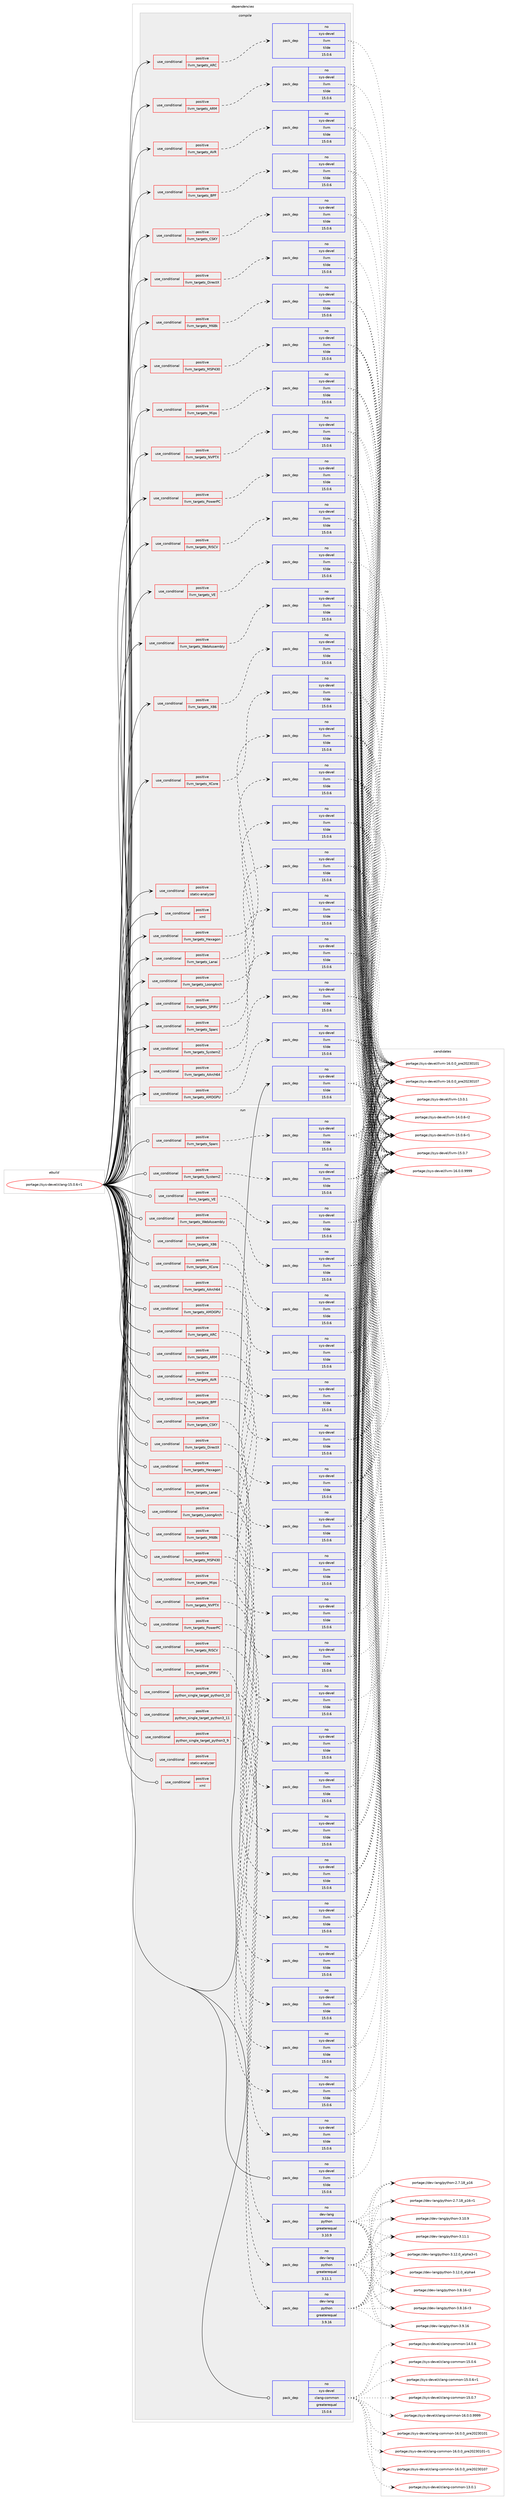 digraph prolog {

# *************
# Graph options
# *************

newrank=true;
concentrate=true;
compound=true;
graph [rankdir=LR,fontname=Helvetica,fontsize=10,ranksep=1.5];#, ranksep=2.5, nodesep=0.2];
edge  [arrowhead=vee];
node  [fontname=Helvetica,fontsize=10];

# **********
# The ebuild
# **********

subgraph cluster_leftcol {
color=gray;
rank=same;
label=<<i>ebuild</i>>;
id [label="portage://sys-devel/clang-15.0.6-r1", color=red, width=4, href="../sys-devel/clang-15.0.6-r1.svg"];
}

# ****************
# The dependencies
# ****************

subgraph cluster_midcol {
color=gray;
label=<<i>dependencies</i>>;
subgraph cluster_compile {
fillcolor="#eeeeee";
style=filled;
label=<<i>compile</i>>;
subgraph cond5580 {
dependency8614 [label=<<TABLE BORDER="0" CELLBORDER="1" CELLSPACING="0" CELLPADDING="4"><TR><TD ROWSPAN="3" CELLPADDING="10">use_conditional</TD></TR><TR><TD>positive</TD></TR><TR><TD>llvm_targets_AArch64</TD></TR></TABLE>>, shape=none, color=red];
subgraph pack2959 {
dependency8615 [label=<<TABLE BORDER="0" CELLBORDER="1" CELLSPACING="0" CELLPADDING="4" WIDTH="220"><TR><TD ROWSPAN="6" CELLPADDING="30">pack_dep</TD></TR><TR><TD WIDTH="110">no</TD></TR><TR><TD>sys-devel</TD></TR><TR><TD>llvm</TD></TR><TR><TD>tilde</TD></TR><TR><TD>15.0.6</TD></TR></TABLE>>, shape=none, color=blue];
}
dependency8614:e -> dependency8615:w [weight=20,style="dashed",arrowhead="vee"];
}
id:e -> dependency8614:w [weight=20,style="solid",arrowhead="vee"];
subgraph cond5581 {
dependency8616 [label=<<TABLE BORDER="0" CELLBORDER="1" CELLSPACING="0" CELLPADDING="4"><TR><TD ROWSPAN="3" CELLPADDING="10">use_conditional</TD></TR><TR><TD>positive</TD></TR><TR><TD>llvm_targets_AMDGPU</TD></TR></TABLE>>, shape=none, color=red];
subgraph pack2960 {
dependency8617 [label=<<TABLE BORDER="0" CELLBORDER="1" CELLSPACING="0" CELLPADDING="4" WIDTH="220"><TR><TD ROWSPAN="6" CELLPADDING="30">pack_dep</TD></TR><TR><TD WIDTH="110">no</TD></TR><TR><TD>sys-devel</TD></TR><TR><TD>llvm</TD></TR><TR><TD>tilde</TD></TR><TR><TD>15.0.6</TD></TR></TABLE>>, shape=none, color=blue];
}
dependency8616:e -> dependency8617:w [weight=20,style="dashed",arrowhead="vee"];
}
id:e -> dependency8616:w [weight=20,style="solid",arrowhead="vee"];
subgraph cond5582 {
dependency8618 [label=<<TABLE BORDER="0" CELLBORDER="1" CELLSPACING="0" CELLPADDING="4"><TR><TD ROWSPAN="3" CELLPADDING="10">use_conditional</TD></TR><TR><TD>positive</TD></TR><TR><TD>llvm_targets_ARC</TD></TR></TABLE>>, shape=none, color=red];
subgraph pack2961 {
dependency8619 [label=<<TABLE BORDER="0" CELLBORDER="1" CELLSPACING="0" CELLPADDING="4" WIDTH="220"><TR><TD ROWSPAN="6" CELLPADDING="30">pack_dep</TD></TR><TR><TD WIDTH="110">no</TD></TR><TR><TD>sys-devel</TD></TR><TR><TD>llvm</TD></TR><TR><TD>tilde</TD></TR><TR><TD>15.0.6</TD></TR></TABLE>>, shape=none, color=blue];
}
dependency8618:e -> dependency8619:w [weight=20,style="dashed",arrowhead="vee"];
}
id:e -> dependency8618:w [weight=20,style="solid",arrowhead="vee"];
subgraph cond5583 {
dependency8620 [label=<<TABLE BORDER="0" CELLBORDER="1" CELLSPACING="0" CELLPADDING="4"><TR><TD ROWSPAN="3" CELLPADDING="10">use_conditional</TD></TR><TR><TD>positive</TD></TR><TR><TD>llvm_targets_ARM</TD></TR></TABLE>>, shape=none, color=red];
subgraph pack2962 {
dependency8621 [label=<<TABLE BORDER="0" CELLBORDER="1" CELLSPACING="0" CELLPADDING="4" WIDTH="220"><TR><TD ROWSPAN="6" CELLPADDING="30">pack_dep</TD></TR><TR><TD WIDTH="110">no</TD></TR><TR><TD>sys-devel</TD></TR><TR><TD>llvm</TD></TR><TR><TD>tilde</TD></TR><TR><TD>15.0.6</TD></TR></TABLE>>, shape=none, color=blue];
}
dependency8620:e -> dependency8621:w [weight=20,style="dashed",arrowhead="vee"];
}
id:e -> dependency8620:w [weight=20,style="solid",arrowhead="vee"];
subgraph cond5584 {
dependency8622 [label=<<TABLE BORDER="0" CELLBORDER="1" CELLSPACING="0" CELLPADDING="4"><TR><TD ROWSPAN="3" CELLPADDING="10">use_conditional</TD></TR><TR><TD>positive</TD></TR><TR><TD>llvm_targets_AVR</TD></TR></TABLE>>, shape=none, color=red];
subgraph pack2963 {
dependency8623 [label=<<TABLE BORDER="0" CELLBORDER="1" CELLSPACING="0" CELLPADDING="4" WIDTH="220"><TR><TD ROWSPAN="6" CELLPADDING="30">pack_dep</TD></TR><TR><TD WIDTH="110">no</TD></TR><TR><TD>sys-devel</TD></TR><TR><TD>llvm</TD></TR><TR><TD>tilde</TD></TR><TR><TD>15.0.6</TD></TR></TABLE>>, shape=none, color=blue];
}
dependency8622:e -> dependency8623:w [weight=20,style="dashed",arrowhead="vee"];
}
id:e -> dependency8622:w [weight=20,style="solid",arrowhead="vee"];
subgraph cond5585 {
dependency8624 [label=<<TABLE BORDER="0" CELLBORDER="1" CELLSPACING="0" CELLPADDING="4"><TR><TD ROWSPAN="3" CELLPADDING="10">use_conditional</TD></TR><TR><TD>positive</TD></TR><TR><TD>llvm_targets_BPF</TD></TR></TABLE>>, shape=none, color=red];
subgraph pack2964 {
dependency8625 [label=<<TABLE BORDER="0" CELLBORDER="1" CELLSPACING="0" CELLPADDING="4" WIDTH="220"><TR><TD ROWSPAN="6" CELLPADDING="30">pack_dep</TD></TR><TR><TD WIDTH="110">no</TD></TR><TR><TD>sys-devel</TD></TR><TR><TD>llvm</TD></TR><TR><TD>tilde</TD></TR><TR><TD>15.0.6</TD></TR></TABLE>>, shape=none, color=blue];
}
dependency8624:e -> dependency8625:w [weight=20,style="dashed",arrowhead="vee"];
}
id:e -> dependency8624:w [weight=20,style="solid",arrowhead="vee"];
subgraph cond5586 {
dependency8626 [label=<<TABLE BORDER="0" CELLBORDER="1" CELLSPACING="0" CELLPADDING="4"><TR><TD ROWSPAN="3" CELLPADDING="10">use_conditional</TD></TR><TR><TD>positive</TD></TR><TR><TD>llvm_targets_CSKY</TD></TR></TABLE>>, shape=none, color=red];
subgraph pack2965 {
dependency8627 [label=<<TABLE BORDER="0" CELLBORDER="1" CELLSPACING="0" CELLPADDING="4" WIDTH="220"><TR><TD ROWSPAN="6" CELLPADDING="30">pack_dep</TD></TR><TR><TD WIDTH="110">no</TD></TR><TR><TD>sys-devel</TD></TR><TR><TD>llvm</TD></TR><TR><TD>tilde</TD></TR><TR><TD>15.0.6</TD></TR></TABLE>>, shape=none, color=blue];
}
dependency8626:e -> dependency8627:w [weight=20,style="dashed",arrowhead="vee"];
}
id:e -> dependency8626:w [weight=20,style="solid",arrowhead="vee"];
subgraph cond5587 {
dependency8628 [label=<<TABLE BORDER="0" CELLBORDER="1" CELLSPACING="0" CELLPADDING="4"><TR><TD ROWSPAN="3" CELLPADDING="10">use_conditional</TD></TR><TR><TD>positive</TD></TR><TR><TD>llvm_targets_DirectX</TD></TR></TABLE>>, shape=none, color=red];
subgraph pack2966 {
dependency8629 [label=<<TABLE BORDER="0" CELLBORDER="1" CELLSPACING="0" CELLPADDING="4" WIDTH="220"><TR><TD ROWSPAN="6" CELLPADDING="30">pack_dep</TD></TR><TR><TD WIDTH="110">no</TD></TR><TR><TD>sys-devel</TD></TR><TR><TD>llvm</TD></TR><TR><TD>tilde</TD></TR><TR><TD>15.0.6</TD></TR></TABLE>>, shape=none, color=blue];
}
dependency8628:e -> dependency8629:w [weight=20,style="dashed",arrowhead="vee"];
}
id:e -> dependency8628:w [weight=20,style="solid",arrowhead="vee"];
subgraph cond5588 {
dependency8630 [label=<<TABLE BORDER="0" CELLBORDER="1" CELLSPACING="0" CELLPADDING="4"><TR><TD ROWSPAN="3" CELLPADDING="10">use_conditional</TD></TR><TR><TD>positive</TD></TR><TR><TD>llvm_targets_Hexagon</TD></TR></TABLE>>, shape=none, color=red];
subgraph pack2967 {
dependency8631 [label=<<TABLE BORDER="0" CELLBORDER="1" CELLSPACING="0" CELLPADDING="4" WIDTH="220"><TR><TD ROWSPAN="6" CELLPADDING="30">pack_dep</TD></TR><TR><TD WIDTH="110">no</TD></TR><TR><TD>sys-devel</TD></TR><TR><TD>llvm</TD></TR><TR><TD>tilde</TD></TR><TR><TD>15.0.6</TD></TR></TABLE>>, shape=none, color=blue];
}
dependency8630:e -> dependency8631:w [weight=20,style="dashed",arrowhead="vee"];
}
id:e -> dependency8630:w [weight=20,style="solid",arrowhead="vee"];
subgraph cond5589 {
dependency8632 [label=<<TABLE BORDER="0" CELLBORDER="1" CELLSPACING="0" CELLPADDING="4"><TR><TD ROWSPAN="3" CELLPADDING="10">use_conditional</TD></TR><TR><TD>positive</TD></TR><TR><TD>llvm_targets_Lanai</TD></TR></TABLE>>, shape=none, color=red];
subgraph pack2968 {
dependency8633 [label=<<TABLE BORDER="0" CELLBORDER="1" CELLSPACING="0" CELLPADDING="4" WIDTH="220"><TR><TD ROWSPAN="6" CELLPADDING="30">pack_dep</TD></TR><TR><TD WIDTH="110">no</TD></TR><TR><TD>sys-devel</TD></TR><TR><TD>llvm</TD></TR><TR><TD>tilde</TD></TR><TR><TD>15.0.6</TD></TR></TABLE>>, shape=none, color=blue];
}
dependency8632:e -> dependency8633:w [weight=20,style="dashed",arrowhead="vee"];
}
id:e -> dependency8632:w [weight=20,style="solid",arrowhead="vee"];
subgraph cond5590 {
dependency8634 [label=<<TABLE BORDER="0" CELLBORDER="1" CELLSPACING="0" CELLPADDING="4"><TR><TD ROWSPAN="3" CELLPADDING="10">use_conditional</TD></TR><TR><TD>positive</TD></TR><TR><TD>llvm_targets_LoongArch</TD></TR></TABLE>>, shape=none, color=red];
subgraph pack2969 {
dependency8635 [label=<<TABLE BORDER="0" CELLBORDER="1" CELLSPACING="0" CELLPADDING="4" WIDTH="220"><TR><TD ROWSPAN="6" CELLPADDING="30">pack_dep</TD></TR><TR><TD WIDTH="110">no</TD></TR><TR><TD>sys-devel</TD></TR><TR><TD>llvm</TD></TR><TR><TD>tilde</TD></TR><TR><TD>15.0.6</TD></TR></TABLE>>, shape=none, color=blue];
}
dependency8634:e -> dependency8635:w [weight=20,style="dashed",arrowhead="vee"];
}
id:e -> dependency8634:w [weight=20,style="solid",arrowhead="vee"];
subgraph cond5591 {
dependency8636 [label=<<TABLE BORDER="0" CELLBORDER="1" CELLSPACING="0" CELLPADDING="4"><TR><TD ROWSPAN="3" CELLPADDING="10">use_conditional</TD></TR><TR><TD>positive</TD></TR><TR><TD>llvm_targets_M68k</TD></TR></TABLE>>, shape=none, color=red];
subgraph pack2970 {
dependency8637 [label=<<TABLE BORDER="0" CELLBORDER="1" CELLSPACING="0" CELLPADDING="4" WIDTH="220"><TR><TD ROWSPAN="6" CELLPADDING="30">pack_dep</TD></TR><TR><TD WIDTH="110">no</TD></TR><TR><TD>sys-devel</TD></TR><TR><TD>llvm</TD></TR><TR><TD>tilde</TD></TR><TR><TD>15.0.6</TD></TR></TABLE>>, shape=none, color=blue];
}
dependency8636:e -> dependency8637:w [weight=20,style="dashed",arrowhead="vee"];
}
id:e -> dependency8636:w [weight=20,style="solid",arrowhead="vee"];
subgraph cond5592 {
dependency8638 [label=<<TABLE BORDER="0" CELLBORDER="1" CELLSPACING="0" CELLPADDING="4"><TR><TD ROWSPAN="3" CELLPADDING="10">use_conditional</TD></TR><TR><TD>positive</TD></TR><TR><TD>llvm_targets_MSP430</TD></TR></TABLE>>, shape=none, color=red];
subgraph pack2971 {
dependency8639 [label=<<TABLE BORDER="0" CELLBORDER="1" CELLSPACING="0" CELLPADDING="4" WIDTH="220"><TR><TD ROWSPAN="6" CELLPADDING="30">pack_dep</TD></TR><TR><TD WIDTH="110">no</TD></TR><TR><TD>sys-devel</TD></TR><TR><TD>llvm</TD></TR><TR><TD>tilde</TD></TR><TR><TD>15.0.6</TD></TR></TABLE>>, shape=none, color=blue];
}
dependency8638:e -> dependency8639:w [weight=20,style="dashed",arrowhead="vee"];
}
id:e -> dependency8638:w [weight=20,style="solid",arrowhead="vee"];
subgraph cond5593 {
dependency8640 [label=<<TABLE BORDER="0" CELLBORDER="1" CELLSPACING="0" CELLPADDING="4"><TR><TD ROWSPAN="3" CELLPADDING="10">use_conditional</TD></TR><TR><TD>positive</TD></TR><TR><TD>llvm_targets_Mips</TD></TR></TABLE>>, shape=none, color=red];
subgraph pack2972 {
dependency8641 [label=<<TABLE BORDER="0" CELLBORDER="1" CELLSPACING="0" CELLPADDING="4" WIDTH="220"><TR><TD ROWSPAN="6" CELLPADDING="30">pack_dep</TD></TR><TR><TD WIDTH="110">no</TD></TR><TR><TD>sys-devel</TD></TR><TR><TD>llvm</TD></TR><TR><TD>tilde</TD></TR><TR><TD>15.0.6</TD></TR></TABLE>>, shape=none, color=blue];
}
dependency8640:e -> dependency8641:w [weight=20,style="dashed",arrowhead="vee"];
}
id:e -> dependency8640:w [weight=20,style="solid",arrowhead="vee"];
subgraph cond5594 {
dependency8642 [label=<<TABLE BORDER="0" CELLBORDER="1" CELLSPACING="0" CELLPADDING="4"><TR><TD ROWSPAN="3" CELLPADDING="10">use_conditional</TD></TR><TR><TD>positive</TD></TR><TR><TD>llvm_targets_NVPTX</TD></TR></TABLE>>, shape=none, color=red];
subgraph pack2973 {
dependency8643 [label=<<TABLE BORDER="0" CELLBORDER="1" CELLSPACING="0" CELLPADDING="4" WIDTH="220"><TR><TD ROWSPAN="6" CELLPADDING="30">pack_dep</TD></TR><TR><TD WIDTH="110">no</TD></TR><TR><TD>sys-devel</TD></TR><TR><TD>llvm</TD></TR><TR><TD>tilde</TD></TR><TR><TD>15.0.6</TD></TR></TABLE>>, shape=none, color=blue];
}
dependency8642:e -> dependency8643:w [weight=20,style="dashed",arrowhead="vee"];
}
id:e -> dependency8642:w [weight=20,style="solid",arrowhead="vee"];
subgraph cond5595 {
dependency8644 [label=<<TABLE BORDER="0" CELLBORDER="1" CELLSPACING="0" CELLPADDING="4"><TR><TD ROWSPAN="3" CELLPADDING="10">use_conditional</TD></TR><TR><TD>positive</TD></TR><TR><TD>llvm_targets_PowerPC</TD></TR></TABLE>>, shape=none, color=red];
subgraph pack2974 {
dependency8645 [label=<<TABLE BORDER="0" CELLBORDER="1" CELLSPACING="0" CELLPADDING="4" WIDTH="220"><TR><TD ROWSPAN="6" CELLPADDING="30">pack_dep</TD></TR><TR><TD WIDTH="110">no</TD></TR><TR><TD>sys-devel</TD></TR><TR><TD>llvm</TD></TR><TR><TD>tilde</TD></TR><TR><TD>15.0.6</TD></TR></TABLE>>, shape=none, color=blue];
}
dependency8644:e -> dependency8645:w [weight=20,style="dashed",arrowhead="vee"];
}
id:e -> dependency8644:w [weight=20,style="solid",arrowhead="vee"];
subgraph cond5596 {
dependency8646 [label=<<TABLE BORDER="0" CELLBORDER="1" CELLSPACING="0" CELLPADDING="4"><TR><TD ROWSPAN="3" CELLPADDING="10">use_conditional</TD></TR><TR><TD>positive</TD></TR><TR><TD>llvm_targets_RISCV</TD></TR></TABLE>>, shape=none, color=red];
subgraph pack2975 {
dependency8647 [label=<<TABLE BORDER="0" CELLBORDER="1" CELLSPACING="0" CELLPADDING="4" WIDTH="220"><TR><TD ROWSPAN="6" CELLPADDING="30">pack_dep</TD></TR><TR><TD WIDTH="110">no</TD></TR><TR><TD>sys-devel</TD></TR><TR><TD>llvm</TD></TR><TR><TD>tilde</TD></TR><TR><TD>15.0.6</TD></TR></TABLE>>, shape=none, color=blue];
}
dependency8646:e -> dependency8647:w [weight=20,style="dashed",arrowhead="vee"];
}
id:e -> dependency8646:w [weight=20,style="solid",arrowhead="vee"];
subgraph cond5597 {
dependency8648 [label=<<TABLE BORDER="0" CELLBORDER="1" CELLSPACING="0" CELLPADDING="4"><TR><TD ROWSPAN="3" CELLPADDING="10">use_conditional</TD></TR><TR><TD>positive</TD></TR><TR><TD>llvm_targets_SPIRV</TD></TR></TABLE>>, shape=none, color=red];
subgraph pack2976 {
dependency8649 [label=<<TABLE BORDER="0" CELLBORDER="1" CELLSPACING="0" CELLPADDING="4" WIDTH="220"><TR><TD ROWSPAN="6" CELLPADDING="30">pack_dep</TD></TR><TR><TD WIDTH="110">no</TD></TR><TR><TD>sys-devel</TD></TR><TR><TD>llvm</TD></TR><TR><TD>tilde</TD></TR><TR><TD>15.0.6</TD></TR></TABLE>>, shape=none, color=blue];
}
dependency8648:e -> dependency8649:w [weight=20,style="dashed",arrowhead="vee"];
}
id:e -> dependency8648:w [weight=20,style="solid",arrowhead="vee"];
subgraph cond5598 {
dependency8650 [label=<<TABLE BORDER="0" CELLBORDER="1" CELLSPACING="0" CELLPADDING="4"><TR><TD ROWSPAN="3" CELLPADDING="10">use_conditional</TD></TR><TR><TD>positive</TD></TR><TR><TD>llvm_targets_Sparc</TD></TR></TABLE>>, shape=none, color=red];
subgraph pack2977 {
dependency8651 [label=<<TABLE BORDER="0" CELLBORDER="1" CELLSPACING="0" CELLPADDING="4" WIDTH="220"><TR><TD ROWSPAN="6" CELLPADDING="30">pack_dep</TD></TR><TR><TD WIDTH="110">no</TD></TR><TR><TD>sys-devel</TD></TR><TR><TD>llvm</TD></TR><TR><TD>tilde</TD></TR><TR><TD>15.0.6</TD></TR></TABLE>>, shape=none, color=blue];
}
dependency8650:e -> dependency8651:w [weight=20,style="dashed",arrowhead="vee"];
}
id:e -> dependency8650:w [weight=20,style="solid",arrowhead="vee"];
subgraph cond5599 {
dependency8652 [label=<<TABLE BORDER="0" CELLBORDER="1" CELLSPACING="0" CELLPADDING="4"><TR><TD ROWSPAN="3" CELLPADDING="10">use_conditional</TD></TR><TR><TD>positive</TD></TR><TR><TD>llvm_targets_SystemZ</TD></TR></TABLE>>, shape=none, color=red];
subgraph pack2978 {
dependency8653 [label=<<TABLE BORDER="0" CELLBORDER="1" CELLSPACING="0" CELLPADDING="4" WIDTH="220"><TR><TD ROWSPAN="6" CELLPADDING="30">pack_dep</TD></TR><TR><TD WIDTH="110">no</TD></TR><TR><TD>sys-devel</TD></TR><TR><TD>llvm</TD></TR><TR><TD>tilde</TD></TR><TR><TD>15.0.6</TD></TR></TABLE>>, shape=none, color=blue];
}
dependency8652:e -> dependency8653:w [weight=20,style="dashed",arrowhead="vee"];
}
id:e -> dependency8652:w [weight=20,style="solid",arrowhead="vee"];
subgraph cond5600 {
dependency8654 [label=<<TABLE BORDER="0" CELLBORDER="1" CELLSPACING="0" CELLPADDING="4"><TR><TD ROWSPAN="3" CELLPADDING="10">use_conditional</TD></TR><TR><TD>positive</TD></TR><TR><TD>llvm_targets_VE</TD></TR></TABLE>>, shape=none, color=red];
subgraph pack2979 {
dependency8655 [label=<<TABLE BORDER="0" CELLBORDER="1" CELLSPACING="0" CELLPADDING="4" WIDTH="220"><TR><TD ROWSPAN="6" CELLPADDING="30">pack_dep</TD></TR><TR><TD WIDTH="110">no</TD></TR><TR><TD>sys-devel</TD></TR><TR><TD>llvm</TD></TR><TR><TD>tilde</TD></TR><TR><TD>15.0.6</TD></TR></TABLE>>, shape=none, color=blue];
}
dependency8654:e -> dependency8655:w [weight=20,style="dashed",arrowhead="vee"];
}
id:e -> dependency8654:w [weight=20,style="solid",arrowhead="vee"];
subgraph cond5601 {
dependency8656 [label=<<TABLE BORDER="0" CELLBORDER="1" CELLSPACING="0" CELLPADDING="4"><TR><TD ROWSPAN="3" CELLPADDING="10">use_conditional</TD></TR><TR><TD>positive</TD></TR><TR><TD>llvm_targets_WebAssembly</TD></TR></TABLE>>, shape=none, color=red];
subgraph pack2980 {
dependency8657 [label=<<TABLE BORDER="0" CELLBORDER="1" CELLSPACING="0" CELLPADDING="4" WIDTH="220"><TR><TD ROWSPAN="6" CELLPADDING="30">pack_dep</TD></TR><TR><TD WIDTH="110">no</TD></TR><TR><TD>sys-devel</TD></TR><TR><TD>llvm</TD></TR><TR><TD>tilde</TD></TR><TR><TD>15.0.6</TD></TR></TABLE>>, shape=none, color=blue];
}
dependency8656:e -> dependency8657:w [weight=20,style="dashed",arrowhead="vee"];
}
id:e -> dependency8656:w [weight=20,style="solid",arrowhead="vee"];
subgraph cond5602 {
dependency8658 [label=<<TABLE BORDER="0" CELLBORDER="1" CELLSPACING="0" CELLPADDING="4"><TR><TD ROWSPAN="3" CELLPADDING="10">use_conditional</TD></TR><TR><TD>positive</TD></TR><TR><TD>llvm_targets_X86</TD></TR></TABLE>>, shape=none, color=red];
subgraph pack2981 {
dependency8659 [label=<<TABLE BORDER="0" CELLBORDER="1" CELLSPACING="0" CELLPADDING="4" WIDTH="220"><TR><TD ROWSPAN="6" CELLPADDING="30">pack_dep</TD></TR><TR><TD WIDTH="110">no</TD></TR><TR><TD>sys-devel</TD></TR><TR><TD>llvm</TD></TR><TR><TD>tilde</TD></TR><TR><TD>15.0.6</TD></TR></TABLE>>, shape=none, color=blue];
}
dependency8658:e -> dependency8659:w [weight=20,style="dashed",arrowhead="vee"];
}
id:e -> dependency8658:w [weight=20,style="solid",arrowhead="vee"];
subgraph cond5603 {
dependency8660 [label=<<TABLE BORDER="0" CELLBORDER="1" CELLSPACING="0" CELLPADDING="4"><TR><TD ROWSPAN="3" CELLPADDING="10">use_conditional</TD></TR><TR><TD>positive</TD></TR><TR><TD>llvm_targets_XCore</TD></TR></TABLE>>, shape=none, color=red];
subgraph pack2982 {
dependency8661 [label=<<TABLE BORDER="0" CELLBORDER="1" CELLSPACING="0" CELLPADDING="4" WIDTH="220"><TR><TD ROWSPAN="6" CELLPADDING="30">pack_dep</TD></TR><TR><TD WIDTH="110">no</TD></TR><TR><TD>sys-devel</TD></TR><TR><TD>llvm</TD></TR><TR><TD>tilde</TD></TR><TR><TD>15.0.6</TD></TR></TABLE>>, shape=none, color=blue];
}
dependency8660:e -> dependency8661:w [weight=20,style="dashed",arrowhead="vee"];
}
id:e -> dependency8660:w [weight=20,style="solid",arrowhead="vee"];
subgraph cond5604 {
dependency8662 [label=<<TABLE BORDER="0" CELLBORDER="1" CELLSPACING="0" CELLPADDING="4"><TR><TD ROWSPAN="3" CELLPADDING="10">use_conditional</TD></TR><TR><TD>positive</TD></TR><TR><TD>static-analyzer</TD></TR></TABLE>>, shape=none, color=red];
# *** BEGIN UNKNOWN DEPENDENCY TYPE (TODO) ***
# dependency8662 -> package_dependency(portage://sys-devel/clang-15.0.6-r1,install,no,dev-lang,perl,none,[,,],any_different_slot,[])
# *** END UNKNOWN DEPENDENCY TYPE (TODO) ***

}
id:e -> dependency8662:w [weight=20,style="solid",arrowhead="vee"];
subgraph cond5605 {
dependency8663 [label=<<TABLE BORDER="0" CELLBORDER="1" CELLSPACING="0" CELLPADDING="4"><TR><TD ROWSPAN="3" CELLPADDING="10">use_conditional</TD></TR><TR><TD>positive</TD></TR><TR><TD>xml</TD></TR></TABLE>>, shape=none, color=red];
# *** BEGIN UNKNOWN DEPENDENCY TYPE (TODO) ***
# dependency8663 -> package_dependency(portage://sys-devel/clang-15.0.6-r1,install,no,dev-libs,libxml2,none,[,,],[slot(2),equal],[use(optenable(abi_x86_32),negative),use(optenable(abi_x86_64),negative),use(optenable(abi_x86_x32),negative),use(optenable(abi_mips_n32),negative),use(optenable(abi_mips_n64),negative),use(optenable(abi_mips_o32),negative),use(optenable(abi_s390_32),negative),use(optenable(abi_s390_64),negative)])
# *** END UNKNOWN DEPENDENCY TYPE (TODO) ***

}
id:e -> dependency8663:w [weight=20,style="solid",arrowhead="vee"];
subgraph pack2983 {
dependency8664 [label=<<TABLE BORDER="0" CELLBORDER="1" CELLSPACING="0" CELLPADDING="4" WIDTH="220"><TR><TD ROWSPAN="6" CELLPADDING="30">pack_dep</TD></TR><TR><TD WIDTH="110">no</TD></TR><TR><TD>sys-devel</TD></TR><TR><TD>llvm</TD></TR><TR><TD>tilde</TD></TR><TR><TD>15.0.6</TD></TR></TABLE>>, shape=none, color=blue];
}
id:e -> dependency8664:w [weight=20,style="solid",arrowhead="vee"];
# *** BEGIN UNKNOWN DEPENDENCY TYPE (TODO) ***
# id -> package_dependency(portage://sys-devel/clang-15.0.6-r1,install,strong,sys-devel,llvm,none,[,,],[slot(0)],[])
# *** END UNKNOWN DEPENDENCY TYPE (TODO) ***

}
subgraph cluster_compileandrun {
fillcolor="#eeeeee";
style=filled;
label=<<i>compile and run</i>>;
}
subgraph cluster_run {
fillcolor="#eeeeee";
style=filled;
label=<<i>run</i>>;
subgraph cond5606 {
dependency8665 [label=<<TABLE BORDER="0" CELLBORDER="1" CELLSPACING="0" CELLPADDING="4"><TR><TD ROWSPAN="3" CELLPADDING="10">use_conditional</TD></TR><TR><TD>positive</TD></TR><TR><TD>llvm_targets_AArch64</TD></TR></TABLE>>, shape=none, color=red];
subgraph pack2984 {
dependency8666 [label=<<TABLE BORDER="0" CELLBORDER="1" CELLSPACING="0" CELLPADDING="4" WIDTH="220"><TR><TD ROWSPAN="6" CELLPADDING="30">pack_dep</TD></TR><TR><TD WIDTH="110">no</TD></TR><TR><TD>sys-devel</TD></TR><TR><TD>llvm</TD></TR><TR><TD>tilde</TD></TR><TR><TD>15.0.6</TD></TR></TABLE>>, shape=none, color=blue];
}
dependency8665:e -> dependency8666:w [weight=20,style="dashed",arrowhead="vee"];
}
id:e -> dependency8665:w [weight=20,style="solid",arrowhead="odot"];
subgraph cond5607 {
dependency8667 [label=<<TABLE BORDER="0" CELLBORDER="1" CELLSPACING="0" CELLPADDING="4"><TR><TD ROWSPAN="3" CELLPADDING="10">use_conditional</TD></TR><TR><TD>positive</TD></TR><TR><TD>llvm_targets_AMDGPU</TD></TR></TABLE>>, shape=none, color=red];
subgraph pack2985 {
dependency8668 [label=<<TABLE BORDER="0" CELLBORDER="1" CELLSPACING="0" CELLPADDING="4" WIDTH="220"><TR><TD ROWSPAN="6" CELLPADDING="30">pack_dep</TD></TR><TR><TD WIDTH="110">no</TD></TR><TR><TD>sys-devel</TD></TR><TR><TD>llvm</TD></TR><TR><TD>tilde</TD></TR><TR><TD>15.0.6</TD></TR></TABLE>>, shape=none, color=blue];
}
dependency8667:e -> dependency8668:w [weight=20,style="dashed",arrowhead="vee"];
}
id:e -> dependency8667:w [weight=20,style="solid",arrowhead="odot"];
subgraph cond5608 {
dependency8669 [label=<<TABLE BORDER="0" CELLBORDER="1" CELLSPACING="0" CELLPADDING="4"><TR><TD ROWSPAN="3" CELLPADDING="10">use_conditional</TD></TR><TR><TD>positive</TD></TR><TR><TD>llvm_targets_ARC</TD></TR></TABLE>>, shape=none, color=red];
subgraph pack2986 {
dependency8670 [label=<<TABLE BORDER="0" CELLBORDER="1" CELLSPACING="0" CELLPADDING="4" WIDTH="220"><TR><TD ROWSPAN="6" CELLPADDING="30">pack_dep</TD></TR><TR><TD WIDTH="110">no</TD></TR><TR><TD>sys-devel</TD></TR><TR><TD>llvm</TD></TR><TR><TD>tilde</TD></TR><TR><TD>15.0.6</TD></TR></TABLE>>, shape=none, color=blue];
}
dependency8669:e -> dependency8670:w [weight=20,style="dashed",arrowhead="vee"];
}
id:e -> dependency8669:w [weight=20,style="solid",arrowhead="odot"];
subgraph cond5609 {
dependency8671 [label=<<TABLE BORDER="0" CELLBORDER="1" CELLSPACING="0" CELLPADDING="4"><TR><TD ROWSPAN="3" CELLPADDING="10">use_conditional</TD></TR><TR><TD>positive</TD></TR><TR><TD>llvm_targets_ARM</TD></TR></TABLE>>, shape=none, color=red];
subgraph pack2987 {
dependency8672 [label=<<TABLE BORDER="0" CELLBORDER="1" CELLSPACING="0" CELLPADDING="4" WIDTH="220"><TR><TD ROWSPAN="6" CELLPADDING="30">pack_dep</TD></TR><TR><TD WIDTH="110">no</TD></TR><TR><TD>sys-devel</TD></TR><TR><TD>llvm</TD></TR><TR><TD>tilde</TD></TR><TR><TD>15.0.6</TD></TR></TABLE>>, shape=none, color=blue];
}
dependency8671:e -> dependency8672:w [weight=20,style="dashed",arrowhead="vee"];
}
id:e -> dependency8671:w [weight=20,style="solid",arrowhead="odot"];
subgraph cond5610 {
dependency8673 [label=<<TABLE BORDER="0" CELLBORDER="1" CELLSPACING="0" CELLPADDING="4"><TR><TD ROWSPAN="3" CELLPADDING="10">use_conditional</TD></TR><TR><TD>positive</TD></TR><TR><TD>llvm_targets_AVR</TD></TR></TABLE>>, shape=none, color=red];
subgraph pack2988 {
dependency8674 [label=<<TABLE BORDER="0" CELLBORDER="1" CELLSPACING="0" CELLPADDING="4" WIDTH="220"><TR><TD ROWSPAN="6" CELLPADDING="30">pack_dep</TD></TR><TR><TD WIDTH="110">no</TD></TR><TR><TD>sys-devel</TD></TR><TR><TD>llvm</TD></TR><TR><TD>tilde</TD></TR><TR><TD>15.0.6</TD></TR></TABLE>>, shape=none, color=blue];
}
dependency8673:e -> dependency8674:w [weight=20,style="dashed",arrowhead="vee"];
}
id:e -> dependency8673:w [weight=20,style="solid",arrowhead="odot"];
subgraph cond5611 {
dependency8675 [label=<<TABLE BORDER="0" CELLBORDER="1" CELLSPACING="0" CELLPADDING="4"><TR><TD ROWSPAN="3" CELLPADDING="10">use_conditional</TD></TR><TR><TD>positive</TD></TR><TR><TD>llvm_targets_BPF</TD></TR></TABLE>>, shape=none, color=red];
subgraph pack2989 {
dependency8676 [label=<<TABLE BORDER="0" CELLBORDER="1" CELLSPACING="0" CELLPADDING="4" WIDTH="220"><TR><TD ROWSPAN="6" CELLPADDING="30">pack_dep</TD></TR><TR><TD WIDTH="110">no</TD></TR><TR><TD>sys-devel</TD></TR><TR><TD>llvm</TD></TR><TR><TD>tilde</TD></TR><TR><TD>15.0.6</TD></TR></TABLE>>, shape=none, color=blue];
}
dependency8675:e -> dependency8676:w [weight=20,style="dashed",arrowhead="vee"];
}
id:e -> dependency8675:w [weight=20,style="solid",arrowhead="odot"];
subgraph cond5612 {
dependency8677 [label=<<TABLE BORDER="0" CELLBORDER="1" CELLSPACING="0" CELLPADDING="4"><TR><TD ROWSPAN="3" CELLPADDING="10">use_conditional</TD></TR><TR><TD>positive</TD></TR><TR><TD>llvm_targets_CSKY</TD></TR></TABLE>>, shape=none, color=red];
subgraph pack2990 {
dependency8678 [label=<<TABLE BORDER="0" CELLBORDER="1" CELLSPACING="0" CELLPADDING="4" WIDTH="220"><TR><TD ROWSPAN="6" CELLPADDING="30">pack_dep</TD></TR><TR><TD WIDTH="110">no</TD></TR><TR><TD>sys-devel</TD></TR><TR><TD>llvm</TD></TR><TR><TD>tilde</TD></TR><TR><TD>15.0.6</TD></TR></TABLE>>, shape=none, color=blue];
}
dependency8677:e -> dependency8678:w [weight=20,style="dashed",arrowhead="vee"];
}
id:e -> dependency8677:w [weight=20,style="solid",arrowhead="odot"];
subgraph cond5613 {
dependency8679 [label=<<TABLE BORDER="0" CELLBORDER="1" CELLSPACING="0" CELLPADDING="4"><TR><TD ROWSPAN="3" CELLPADDING="10">use_conditional</TD></TR><TR><TD>positive</TD></TR><TR><TD>llvm_targets_DirectX</TD></TR></TABLE>>, shape=none, color=red];
subgraph pack2991 {
dependency8680 [label=<<TABLE BORDER="0" CELLBORDER="1" CELLSPACING="0" CELLPADDING="4" WIDTH="220"><TR><TD ROWSPAN="6" CELLPADDING="30">pack_dep</TD></TR><TR><TD WIDTH="110">no</TD></TR><TR><TD>sys-devel</TD></TR><TR><TD>llvm</TD></TR><TR><TD>tilde</TD></TR><TR><TD>15.0.6</TD></TR></TABLE>>, shape=none, color=blue];
}
dependency8679:e -> dependency8680:w [weight=20,style="dashed",arrowhead="vee"];
}
id:e -> dependency8679:w [weight=20,style="solid",arrowhead="odot"];
subgraph cond5614 {
dependency8681 [label=<<TABLE BORDER="0" CELLBORDER="1" CELLSPACING="0" CELLPADDING="4"><TR><TD ROWSPAN="3" CELLPADDING="10">use_conditional</TD></TR><TR><TD>positive</TD></TR><TR><TD>llvm_targets_Hexagon</TD></TR></TABLE>>, shape=none, color=red];
subgraph pack2992 {
dependency8682 [label=<<TABLE BORDER="0" CELLBORDER="1" CELLSPACING="0" CELLPADDING="4" WIDTH="220"><TR><TD ROWSPAN="6" CELLPADDING="30">pack_dep</TD></TR><TR><TD WIDTH="110">no</TD></TR><TR><TD>sys-devel</TD></TR><TR><TD>llvm</TD></TR><TR><TD>tilde</TD></TR><TR><TD>15.0.6</TD></TR></TABLE>>, shape=none, color=blue];
}
dependency8681:e -> dependency8682:w [weight=20,style="dashed",arrowhead="vee"];
}
id:e -> dependency8681:w [weight=20,style="solid",arrowhead="odot"];
subgraph cond5615 {
dependency8683 [label=<<TABLE BORDER="0" CELLBORDER="1" CELLSPACING="0" CELLPADDING="4"><TR><TD ROWSPAN="3" CELLPADDING="10">use_conditional</TD></TR><TR><TD>positive</TD></TR><TR><TD>llvm_targets_Lanai</TD></TR></TABLE>>, shape=none, color=red];
subgraph pack2993 {
dependency8684 [label=<<TABLE BORDER="0" CELLBORDER="1" CELLSPACING="0" CELLPADDING="4" WIDTH="220"><TR><TD ROWSPAN="6" CELLPADDING="30">pack_dep</TD></TR><TR><TD WIDTH="110">no</TD></TR><TR><TD>sys-devel</TD></TR><TR><TD>llvm</TD></TR><TR><TD>tilde</TD></TR><TR><TD>15.0.6</TD></TR></TABLE>>, shape=none, color=blue];
}
dependency8683:e -> dependency8684:w [weight=20,style="dashed",arrowhead="vee"];
}
id:e -> dependency8683:w [weight=20,style="solid",arrowhead="odot"];
subgraph cond5616 {
dependency8685 [label=<<TABLE BORDER="0" CELLBORDER="1" CELLSPACING="0" CELLPADDING="4"><TR><TD ROWSPAN="3" CELLPADDING="10">use_conditional</TD></TR><TR><TD>positive</TD></TR><TR><TD>llvm_targets_LoongArch</TD></TR></TABLE>>, shape=none, color=red];
subgraph pack2994 {
dependency8686 [label=<<TABLE BORDER="0" CELLBORDER="1" CELLSPACING="0" CELLPADDING="4" WIDTH="220"><TR><TD ROWSPAN="6" CELLPADDING="30">pack_dep</TD></TR><TR><TD WIDTH="110">no</TD></TR><TR><TD>sys-devel</TD></TR><TR><TD>llvm</TD></TR><TR><TD>tilde</TD></TR><TR><TD>15.0.6</TD></TR></TABLE>>, shape=none, color=blue];
}
dependency8685:e -> dependency8686:w [weight=20,style="dashed",arrowhead="vee"];
}
id:e -> dependency8685:w [weight=20,style="solid",arrowhead="odot"];
subgraph cond5617 {
dependency8687 [label=<<TABLE BORDER="0" CELLBORDER="1" CELLSPACING="0" CELLPADDING="4"><TR><TD ROWSPAN="3" CELLPADDING="10">use_conditional</TD></TR><TR><TD>positive</TD></TR><TR><TD>llvm_targets_M68k</TD></TR></TABLE>>, shape=none, color=red];
subgraph pack2995 {
dependency8688 [label=<<TABLE BORDER="0" CELLBORDER="1" CELLSPACING="0" CELLPADDING="4" WIDTH="220"><TR><TD ROWSPAN="6" CELLPADDING="30">pack_dep</TD></TR><TR><TD WIDTH="110">no</TD></TR><TR><TD>sys-devel</TD></TR><TR><TD>llvm</TD></TR><TR><TD>tilde</TD></TR><TR><TD>15.0.6</TD></TR></TABLE>>, shape=none, color=blue];
}
dependency8687:e -> dependency8688:w [weight=20,style="dashed",arrowhead="vee"];
}
id:e -> dependency8687:w [weight=20,style="solid",arrowhead="odot"];
subgraph cond5618 {
dependency8689 [label=<<TABLE BORDER="0" CELLBORDER="1" CELLSPACING="0" CELLPADDING="4"><TR><TD ROWSPAN="3" CELLPADDING="10">use_conditional</TD></TR><TR><TD>positive</TD></TR><TR><TD>llvm_targets_MSP430</TD></TR></TABLE>>, shape=none, color=red];
subgraph pack2996 {
dependency8690 [label=<<TABLE BORDER="0" CELLBORDER="1" CELLSPACING="0" CELLPADDING="4" WIDTH="220"><TR><TD ROWSPAN="6" CELLPADDING="30">pack_dep</TD></TR><TR><TD WIDTH="110">no</TD></TR><TR><TD>sys-devel</TD></TR><TR><TD>llvm</TD></TR><TR><TD>tilde</TD></TR><TR><TD>15.0.6</TD></TR></TABLE>>, shape=none, color=blue];
}
dependency8689:e -> dependency8690:w [weight=20,style="dashed",arrowhead="vee"];
}
id:e -> dependency8689:w [weight=20,style="solid",arrowhead="odot"];
subgraph cond5619 {
dependency8691 [label=<<TABLE BORDER="0" CELLBORDER="1" CELLSPACING="0" CELLPADDING="4"><TR><TD ROWSPAN="3" CELLPADDING="10">use_conditional</TD></TR><TR><TD>positive</TD></TR><TR><TD>llvm_targets_Mips</TD></TR></TABLE>>, shape=none, color=red];
subgraph pack2997 {
dependency8692 [label=<<TABLE BORDER="0" CELLBORDER="1" CELLSPACING="0" CELLPADDING="4" WIDTH="220"><TR><TD ROWSPAN="6" CELLPADDING="30">pack_dep</TD></TR><TR><TD WIDTH="110">no</TD></TR><TR><TD>sys-devel</TD></TR><TR><TD>llvm</TD></TR><TR><TD>tilde</TD></TR><TR><TD>15.0.6</TD></TR></TABLE>>, shape=none, color=blue];
}
dependency8691:e -> dependency8692:w [weight=20,style="dashed",arrowhead="vee"];
}
id:e -> dependency8691:w [weight=20,style="solid",arrowhead="odot"];
subgraph cond5620 {
dependency8693 [label=<<TABLE BORDER="0" CELLBORDER="1" CELLSPACING="0" CELLPADDING="4"><TR><TD ROWSPAN="3" CELLPADDING="10">use_conditional</TD></TR><TR><TD>positive</TD></TR><TR><TD>llvm_targets_NVPTX</TD></TR></TABLE>>, shape=none, color=red];
subgraph pack2998 {
dependency8694 [label=<<TABLE BORDER="0" CELLBORDER="1" CELLSPACING="0" CELLPADDING="4" WIDTH="220"><TR><TD ROWSPAN="6" CELLPADDING="30">pack_dep</TD></TR><TR><TD WIDTH="110">no</TD></TR><TR><TD>sys-devel</TD></TR><TR><TD>llvm</TD></TR><TR><TD>tilde</TD></TR><TR><TD>15.0.6</TD></TR></TABLE>>, shape=none, color=blue];
}
dependency8693:e -> dependency8694:w [weight=20,style="dashed",arrowhead="vee"];
}
id:e -> dependency8693:w [weight=20,style="solid",arrowhead="odot"];
subgraph cond5621 {
dependency8695 [label=<<TABLE BORDER="0" CELLBORDER="1" CELLSPACING="0" CELLPADDING="4"><TR><TD ROWSPAN="3" CELLPADDING="10">use_conditional</TD></TR><TR><TD>positive</TD></TR><TR><TD>llvm_targets_PowerPC</TD></TR></TABLE>>, shape=none, color=red];
subgraph pack2999 {
dependency8696 [label=<<TABLE BORDER="0" CELLBORDER="1" CELLSPACING="0" CELLPADDING="4" WIDTH="220"><TR><TD ROWSPAN="6" CELLPADDING="30">pack_dep</TD></TR><TR><TD WIDTH="110">no</TD></TR><TR><TD>sys-devel</TD></TR><TR><TD>llvm</TD></TR><TR><TD>tilde</TD></TR><TR><TD>15.0.6</TD></TR></TABLE>>, shape=none, color=blue];
}
dependency8695:e -> dependency8696:w [weight=20,style="dashed",arrowhead="vee"];
}
id:e -> dependency8695:w [weight=20,style="solid",arrowhead="odot"];
subgraph cond5622 {
dependency8697 [label=<<TABLE BORDER="0" CELLBORDER="1" CELLSPACING="0" CELLPADDING="4"><TR><TD ROWSPAN="3" CELLPADDING="10">use_conditional</TD></TR><TR><TD>positive</TD></TR><TR><TD>llvm_targets_RISCV</TD></TR></TABLE>>, shape=none, color=red];
subgraph pack3000 {
dependency8698 [label=<<TABLE BORDER="0" CELLBORDER="1" CELLSPACING="0" CELLPADDING="4" WIDTH="220"><TR><TD ROWSPAN="6" CELLPADDING="30">pack_dep</TD></TR><TR><TD WIDTH="110">no</TD></TR><TR><TD>sys-devel</TD></TR><TR><TD>llvm</TD></TR><TR><TD>tilde</TD></TR><TR><TD>15.0.6</TD></TR></TABLE>>, shape=none, color=blue];
}
dependency8697:e -> dependency8698:w [weight=20,style="dashed",arrowhead="vee"];
}
id:e -> dependency8697:w [weight=20,style="solid",arrowhead="odot"];
subgraph cond5623 {
dependency8699 [label=<<TABLE BORDER="0" CELLBORDER="1" CELLSPACING="0" CELLPADDING="4"><TR><TD ROWSPAN="3" CELLPADDING="10">use_conditional</TD></TR><TR><TD>positive</TD></TR><TR><TD>llvm_targets_SPIRV</TD></TR></TABLE>>, shape=none, color=red];
subgraph pack3001 {
dependency8700 [label=<<TABLE BORDER="0" CELLBORDER="1" CELLSPACING="0" CELLPADDING="4" WIDTH="220"><TR><TD ROWSPAN="6" CELLPADDING="30">pack_dep</TD></TR><TR><TD WIDTH="110">no</TD></TR><TR><TD>sys-devel</TD></TR><TR><TD>llvm</TD></TR><TR><TD>tilde</TD></TR><TR><TD>15.0.6</TD></TR></TABLE>>, shape=none, color=blue];
}
dependency8699:e -> dependency8700:w [weight=20,style="dashed",arrowhead="vee"];
}
id:e -> dependency8699:w [weight=20,style="solid",arrowhead="odot"];
subgraph cond5624 {
dependency8701 [label=<<TABLE BORDER="0" CELLBORDER="1" CELLSPACING="0" CELLPADDING="4"><TR><TD ROWSPAN="3" CELLPADDING="10">use_conditional</TD></TR><TR><TD>positive</TD></TR><TR><TD>llvm_targets_Sparc</TD></TR></TABLE>>, shape=none, color=red];
subgraph pack3002 {
dependency8702 [label=<<TABLE BORDER="0" CELLBORDER="1" CELLSPACING="0" CELLPADDING="4" WIDTH="220"><TR><TD ROWSPAN="6" CELLPADDING="30">pack_dep</TD></TR><TR><TD WIDTH="110">no</TD></TR><TR><TD>sys-devel</TD></TR><TR><TD>llvm</TD></TR><TR><TD>tilde</TD></TR><TR><TD>15.0.6</TD></TR></TABLE>>, shape=none, color=blue];
}
dependency8701:e -> dependency8702:w [weight=20,style="dashed",arrowhead="vee"];
}
id:e -> dependency8701:w [weight=20,style="solid",arrowhead="odot"];
subgraph cond5625 {
dependency8703 [label=<<TABLE BORDER="0" CELLBORDER="1" CELLSPACING="0" CELLPADDING="4"><TR><TD ROWSPAN="3" CELLPADDING="10">use_conditional</TD></TR><TR><TD>positive</TD></TR><TR><TD>llvm_targets_SystemZ</TD></TR></TABLE>>, shape=none, color=red];
subgraph pack3003 {
dependency8704 [label=<<TABLE BORDER="0" CELLBORDER="1" CELLSPACING="0" CELLPADDING="4" WIDTH="220"><TR><TD ROWSPAN="6" CELLPADDING="30">pack_dep</TD></TR><TR><TD WIDTH="110">no</TD></TR><TR><TD>sys-devel</TD></TR><TR><TD>llvm</TD></TR><TR><TD>tilde</TD></TR><TR><TD>15.0.6</TD></TR></TABLE>>, shape=none, color=blue];
}
dependency8703:e -> dependency8704:w [weight=20,style="dashed",arrowhead="vee"];
}
id:e -> dependency8703:w [weight=20,style="solid",arrowhead="odot"];
subgraph cond5626 {
dependency8705 [label=<<TABLE BORDER="0" CELLBORDER="1" CELLSPACING="0" CELLPADDING="4"><TR><TD ROWSPAN="3" CELLPADDING="10">use_conditional</TD></TR><TR><TD>positive</TD></TR><TR><TD>llvm_targets_VE</TD></TR></TABLE>>, shape=none, color=red];
subgraph pack3004 {
dependency8706 [label=<<TABLE BORDER="0" CELLBORDER="1" CELLSPACING="0" CELLPADDING="4" WIDTH="220"><TR><TD ROWSPAN="6" CELLPADDING="30">pack_dep</TD></TR><TR><TD WIDTH="110">no</TD></TR><TR><TD>sys-devel</TD></TR><TR><TD>llvm</TD></TR><TR><TD>tilde</TD></TR><TR><TD>15.0.6</TD></TR></TABLE>>, shape=none, color=blue];
}
dependency8705:e -> dependency8706:w [weight=20,style="dashed",arrowhead="vee"];
}
id:e -> dependency8705:w [weight=20,style="solid",arrowhead="odot"];
subgraph cond5627 {
dependency8707 [label=<<TABLE BORDER="0" CELLBORDER="1" CELLSPACING="0" CELLPADDING="4"><TR><TD ROWSPAN="3" CELLPADDING="10">use_conditional</TD></TR><TR><TD>positive</TD></TR><TR><TD>llvm_targets_WebAssembly</TD></TR></TABLE>>, shape=none, color=red];
subgraph pack3005 {
dependency8708 [label=<<TABLE BORDER="0" CELLBORDER="1" CELLSPACING="0" CELLPADDING="4" WIDTH="220"><TR><TD ROWSPAN="6" CELLPADDING="30">pack_dep</TD></TR><TR><TD WIDTH="110">no</TD></TR><TR><TD>sys-devel</TD></TR><TR><TD>llvm</TD></TR><TR><TD>tilde</TD></TR><TR><TD>15.0.6</TD></TR></TABLE>>, shape=none, color=blue];
}
dependency8707:e -> dependency8708:w [weight=20,style="dashed",arrowhead="vee"];
}
id:e -> dependency8707:w [weight=20,style="solid",arrowhead="odot"];
subgraph cond5628 {
dependency8709 [label=<<TABLE BORDER="0" CELLBORDER="1" CELLSPACING="0" CELLPADDING="4"><TR><TD ROWSPAN="3" CELLPADDING="10">use_conditional</TD></TR><TR><TD>positive</TD></TR><TR><TD>llvm_targets_X86</TD></TR></TABLE>>, shape=none, color=red];
subgraph pack3006 {
dependency8710 [label=<<TABLE BORDER="0" CELLBORDER="1" CELLSPACING="0" CELLPADDING="4" WIDTH="220"><TR><TD ROWSPAN="6" CELLPADDING="30">pack_dep</TD></TR><TR><TD WIDTH="110">no</TD></TR><TR><TD>sys-devel</TD></TR><TR><TD>llvm</TD></TR><TR><TD>tilde</TD></TR><TR><TD>15.0.6</TD></TR></TABLE>>, shape=none, color=blue];
}
dependency8709:e -> dependency8710:w [weight=20,style="dashed",arrowhead="vee"];
}
id:e -> dependency8709:w [weight=20,style="solid",arrowhead="odot"];
subgraph cond5629 {
dependency8711 [label=<<TABLE BORDER="0" CELLBORDER="1" CELLSPACING="0" CELLPADDING="4"><TR><TD ROWSPAN="3" CELLPADDING="10">use_conditional</TD></TR><TR><TD>positive</TD></TR><TR><TD>llvm_targets_XCore</TD></TR></TABLE>>, shape=none, color=red];
subgraph pack3007 {
dependency8712 [label=<<TABLE BORDER="0" CELLBORDER="1" CELLSPACING="0" CELLPADDING="4" WIDTH="220"><TR><TD ROWSPAN="6" CELLPADDING="30">pack_dep</TD></TR><TR><TD WIDTH="110">no</TD></TR><TR><TD>sys-devel</TD></TR><TR><TD>llvm</TD></TR><TR><TD>tilde</TD></TR><TR><TD>15.0.6</TD></TR></TABLE>>, shape=none, color=blue];
}
dependency8711:e -> dependency8712:w [weight=20,style="dashed",arrowhead="vee"];
}
id:e -> dependency8711:w [weight=20,style="solid",arrowhead="odot"];
subgraph cond5630 {
dependency8713 [label=<<TABLE BORDER="0" CELLBORDER="1" CELLSPACING="0" CELLPADDING="4"><TR><TD ROWSPAN="3" CELLPADDING="10">use_conditional</TD></TR><TR><TD>positive</TD></TR><TR><TD>python_single_target_python3_10</TD></TR></TABLE>>, shape=none, color=red];
subgraph pack3008 {
dependency8714 [label=<<TABLE BORDER="0" CELLBORDER="1" CELLSPACING="0" CELLPADDING="4" WIDTH="220"><TR><TD ROWSPAN="6" CELLPADDING="30">pack_dep</TD></TR><TR><TD WIDTH="110">no</TD></TR><TR><TD>dev-lang</TD></TR><TR><TD>python</TD></TR><TR><TD>greaterequal</TD></TR><TR><TD>3.10.9</TD></TR></TABLE>>, shape=none, color=blue];
}
dependency8713:e -> dependency8714:w [weight=20,style="dashed",arrowhead="vee"];
}
id:e -> dependency8713:w [weight=20,style="solid",arrowhead="odot"];
subgraph cond5631 {
dependency8715 [label=<<TABLE BORDER="0" CELLBORDER="1" CELLSPACING="0" CELLPADDING="4"><TR><TD ROWSPAN="3" CELLPADDING="10">use_conditional</TD></TR><TR><TD>positive</TD></TR><TR><TD>python_single_target_python3_11</TD></TR></TABLE>>, shape=none, color=red];
subgraph pack3009 {
dependency8716 [label=<<TABLE BORDER="0" CELLBORDER="1" CELLSPACING="0" CELLPADDING="4" WIDTH="220"><TR><TD ROWSPAN="6" CELLPADDING="30">pack_dep</TD></TR><TR><TD WIDTH="110">no</TD></TR><TR><TD>dev-lang</TD></TR><TR><TD>python</TD></TR><TR><TD>greaterequal</TD></TR><TR><TD>3.11.1</TD></TR></TABLE>>, shape=none, color=blue];
}
dependency8715:e -> dependency8716:w [weight=20,style="dashed",arrowhead="vee"];
}
id:e -> dependency8715:w [weight=20,style="solid",arrowhead="odot"];
subgraph cond5632 {
dependency8717 [label=<<TABLE BORDER="0" CELLBORDER="1" CELLSPACING="0" CELLPADDING="4"><TR><TD ROWSPAN="3" CELLPADDING="10">use_conditional</TD></TR><TR><TD>positive</TD></TR><TR><TD>python_single_target_python3_9</TD></TR></TABLE>>, shape=none, color=red];
subgraph pack3010 {
dependency8718 [label=<<TABLE BORDER="0" CELLBORDER="1" CELLSPACING="0" CELLPADDING="4" WIDTH="220"><TR><TD ROWSPAN="6" CELLPADDING="30">pack_dep</TD></TR><TR><TD WIDTH="110">no</TD></TR><TR><TD>dev-lang</TD></TR><TR><TD>python</TD></TR><TR><TD>greaterequal</TD></TR><TR><TD>3.9.16</TD></TR></TABLE>>, shape=none, color=blue];
}
dependency8717:e -> dependency8718:w [weight=20,style="dashed",arrowhead="vee"];
}
id:e -> dependency8717:w [weight=20,style="solid",arrowhead="odot"];
subgraph cond5633 {
dependency8719 [label=<<TABLE BORDER="0" CELLBORDER="1" CELLSPACING="0" CELLPADDING="4"><TR><TD ROWSPAN="3" CELLPADDING="10">use_conditional</TD></TR><TR><TD>positive</TD></TR><TR><TD>static-analyzer</TD></TR></TABLE>>, shape=none, color=red];
# *** BEGIN UNKNOWN DEPENDENCY TYPE (TODO) ***
# dependency8719 -> package_dependency(portage://sys-devel/clang-15.0.6-r1,run,no,dev-lang,perl,none,[,,],any_different_slot,[])
# *** END UNKNOWN DEPENDENCY TYPE (TODO) ***

}
id:e -> dependency8719:w [weight=20,style="solid",arrowhead="odot"];
subgraph cond5634 {
dependency8720 [label=<<TABLE BORDER="0" CELLBORDER="1" CELLSPACING="0" CELLPADDING="4"><TR><TD ROWSPAN="3" CELLPADDING="10">use_conditional</TD></TR><TR><TD>positive</TD></TR><TR><TD>xml</TD></TR></TABLE>>, shape=none, color=red];
# *** BEGIN UNKNOWN DEPENDENCY TYPE (TODO) ***
# dependency8720 -> package_dependency(portage://sys-devel/clang-15.0.6-r1,run,no,dev-libs,libxml2,none,[,,],[slot(2),equal],[use(optenable(abi_x86_32),negative),use(optenable(abi_x86_64),negative),use(optenable(abi_x86_x32),negative),use(optenable(abi_mips_n32),negative),use(optenable(abi_mips_n64),negative),use(optenable(abi_mips_o32),negative),use(optenable(abi_s390_32),negative),use(optenable(abi_s390_64),negative)])
# *** END UNKNOWN DEPENDENCY TYPE (TODO) ***

}
id:e -> dependency8720:w [weight=20,style="solid",arrowhead="odot"];
subgraph pack3011 {
dependency8721 [label=<<TABLE BORDER="0" CELLBORDER="1" CELLSPACING="0" CELLPADDING="4" WIDTH="220"><TR><TD ROWSPAN="6" CELLPADDING="30">pack_dep</TD></TR><TR><TD WIDTH="110">no</TD></TR><TR><TD>sys-devel</TD></TR><TR><TD>clang-common</TD></TR><TR><TD>greaterequal</TD></TR><TR><TD>15.0.6</TD></TR></TABLE>>, shape=none, color=blue];
}
id:e -> dependency8721:w [weight=20,style="solid",arrowhead="odot"];
subgraph pack3012 {
dependency8722 [label=<<TABLE BORDER="0" CELLBORDER="1" CELLSPACING="0" CELLPADDING="4" WIDTH="220"><TR><TD ROWSPAN="6" CELLPADDING="30">pack_dep</TD></TR><TR><TD WIDTH="110">no</TD></TR><TR><TD>sys-devel</TD></TR><TR><TD>llvm</TD></TR><TR><TD>tilde</TD></TR><TR><TD>15.0.6</TD></TR></TABLE>>, shape=none, color=blue];
}
id:e -> dependency8722:w [weight=20,style="solid",arrowhead="odot"];
}
}

# **************
# The candidates
# **************

subgraph cluster_choices {
rank=same;
color=gray;
label=<<i>candidates</i>>;

subgraph choice2959 {
color=black;
nodesep=1;
choice115121115451001011181011084710810811810945495146484649 [label="portage://sys-devel/llvm-13.0.1", color=red, width=4,href="../sys-devel/llvm-13.0.1.svg"];
choice1151211154510010111810110847108108118109454952464846544511450 [label="portage://sys-devel/llvm-14.0.6-r2", color=red, width=4,href="../sys-devel/llvm-14.0.6-r2.svg"];
choice1151211154510010111810110847108108118109454953464846544511449 [label="portage://sys-devel/llvm-15.0.6-r1", color=red, width=4,href="../sys-devel/llvm-15.0.6-r1.svg"];
choice115121115451001011181011084710810811810945495346484655 [label="portage://sys-devel/llvm-15.0.7", color=red, width=4,href="../sys-devel/llvm-15.0.7.svg"];
choice1151211154510010111810110847108108118109454954464846484657575757 [label="portage://sys-devel/llvm-16.0.0.9999", color=red, width=4,href="../sys-devel/llvm-16.0.0.9999.svg"];
choice115121115451001011181011084710810811810945495446484648951121141015048505148494849 [label="portage://sys-devel/llvm-16.0.0_pre20230101", color=red, width=4,href="../sys-devel/llvm-16.0.0_pre20230101.svg"];
choice115121115451001011181011084710810811810945495446484648951121141015048505148494855 [label="portage://sys-devel/llvm-16.0.0_pre20230107", color=red, width=4,href="../sys-devel/llvm-16.0.0_pre20230107.svg"];
dependency8615:e -> choice115121115451001011181011084710810811810945495146484649:w [style=dotted,weight="100"];
dependency8615:e -> choice1151211154510010111810110847108108118109454952464846544511450:w [style=dotted,weight="100"];
dependency8615:e -> choice1151211154510010111810110847108108118109454953464846544511449:w [style=dotted,weight="100"];
dependency8615:e -> choice115121115451001011181011084710810811810945495346484655:w [style=dotted,weight="100"];
dependency8615:e -> choice1151211154510010111810110847108108118109454954464846484657575757:w [style=dotted,weight="100"];
dependency8615:e -> choice115121115451001011181011084710810811810945495446484648951121141015048505148494849:w [style=dotted,weight="100"];
dependency8615:e -> choice115121115451001011181011084710810811810945495446484648951121141015048505148494855:w [style=dotted,weight="100"];
}
subgraph choice2960 {
color=black;
nodesep=1;
choice115121115451001011181011084710810811810945495146484649 [label="portage://sys-devel/llvm-13.0.1", color=red, width=4,href="../sys-devel/llvm-13.0.1.svg"];
choice1151211154510010111810110847108108118109454952464846544511450 [label="portage://sys-devel/llvm-14.0.6-r2", color=red, width=4,href="../sys-devel/llvm-14.0.6-r2.svg"];
choice1151211154510010111810110847108108118109454953464846544511449 [label="portage://sys-devel/llvm-15.0.6-r1", color=red, width=4,href="../sys-devel/llvm-15.0.6-r1.svg"];
choice115121115451001011181011084710810811810945495346484655 [label="portage://sys-devel/llvm-15.0.7", color=red, width=4,href="../sys-devel/llvm-15.0.7.svg"];
choice1151211154510010111810110847108108118109454954464846484657575757 [label="portage://sys-devel/llvm-16.0.0.9999", color=red, width=4,href="../sys-devel/llvm-16.0.0.9999.svg"];
choice115121115451001011181011084710810811810945495446484648951121141015048505148494849 [label="portage://sys-devel/llvm-16.0.0_pre20230101", color=red, width=4,href="../sys-devel/llvm-16.0.0_pre20230101.svg"];
choice115121115451001011181011084710810811810945495446484648951121141015048505148494855 [label="portage://sys-devel/llvm-16.0.0_pre20230107", color=red, width=4,href="../sys-devel/llvm-16.0.0_pre20230107.svg"];
dependency8617:e -> choice115121115451001011181011084710810811810945495146484649:w [style=dotted,weight="100"];
dependency8617:e -> choice1151211154510010111810110847108108118109454952464846544511450:w [style=dotted,weight="100"];
dependency8617:e -> choice1151211154510010111810110847108108118109454953464846544511449:w [style=dotted,weight="100"];
dependency8617:e -> choice115121115451001011181011084710810811810945495346484655:w [style=dotted,weight="100"];
dependency8617:e -> choice1151211154510010111810110847108108118109454954464846484657575757:w [style=dotted,weight="100"];
dependency8617:e -> choice115121115451001011181011084710810811810945495446484648951121141015048505148494849:w [style=dotted,weight="100"];
dependency8617:e -> choice115121115451001011181011084710810811810945495446484648951121141015048505148494855:w [style=dotted,weight="100"];
}
subgraph choice2961 {
color=black;
nodesep=1;
choice115121115451001011181011084710810811810945495146484649 [label="portage://sys-devel/llvm-13.0.1", color=red, width=4,href="../sys-devel/llvm-13.0.1.svg"];
choice1151211154510010111810110847108108118109454952464846544511450 [label="portage://sys-devel/llvm-14.0.6-r2", color=red, width=4,href="../sys-devel/llvm-14.0.6-r2.svg"];
choice1151211154510010111810110847108108118109454953464846544511449 [label="portage://sys-devel/llvm-15.0.6-r1", color=red, width=4,href="../sys-devel/llvm-15.0.6-r1.svg"];
choice115121115451001011181011084710810811810945495346484655 [label="portage://sys-devel/llvm-15.0.7", color=red, width=4,href="../sys-devel/llvm-15.0.7.svg"];
choice1151211154510010111810110847108108118109454954464846484657575757 [label="portage://sys-devel/llvm-16.0.0.9999", color=red, width=4,href="../sys-devel/llvm-16.0.0.9999.svg"];
choice115121115451001011181011084710810811810945495446484648951121141015048505148494849 [label="portage://sys-devel/llvm-16.0.0_pre20230101", color=red, width=4,href="../sys-devel/llvm-16.0.0_pre20230101.svg"];
choice115121115451001011181011084710810811810945495446484648951121141015048505148494855 [label="portage://sys-devel/llvm-16.0.0_pre20230107", color=red, width=4,href="../sys-devel/llvm-16.0.0_pre20230107.svg"];
dependency8619:e -> choice115121115451001011181011084710810811810945495146484649:w [style=dotted,weight="100"];
dependency8619:e -> choice1151211154510010111810110847108108118109454952464846544511450:w [style=dotted,weight="100"];
dependency8619:e -> choice1151211154510010111810110847108108118109454953464846544511449:w [style=dotted,weight="100"];
dependency8619:e -> choice115121115451001011181011084710810811810945495346484655:w [style=dotted,weight="100"];
dependency8619:e -> choice1151211154510010111810110847108108118109454954464846484657575757:w [style=dotted,weight="100"];
dependency8619:e -> choice115121115451001011181011084710810811810945495446484648951121141015048505148494849:w [style=dotted,weight="100"];
dependency8619:e -> choice115121115451001011181011084710810811810945495446484648951121141015048505148494855:w [style=dotted,weight="100"];
}
subgraph choice2962 {
color=black;
nodesep=1;
choice115121115451001011181011084710810811810945495146484649 [label="portage://sys-devel/llvm-13.0.1", color=red, width=4,href="../sys-devel/llvm-13.0.1.svg"];
choice1151211154510010111810110847108108118109454952464846544511450 [label="portage://sys-devel/llvm-14.0.6-r2", color=red, width=4,href="../sys-devel/llvm-14.0.6-r2.svg"];
choice1151211154510010111810110847108108118109454953464846544511449 [label="portage://sys-devel/llvm-15.0.6-r1", color=red, width=4,href="../sys-devel/llvm-15.0.6-r1.svg"];
choice115121115451001011181011084710810811810945495346484655 [label="portage://sys-devel/llvm-15.0.7", color=red, width=4,href="../sys-devel/llvm-15.0.7.svg"];
choice1151211154510010111810110847108108118109454954464846484657575757 [label="portage://sys-devel/llvm-16.0.0.9999", color=red, width=4,href="../sys-devel/llvm-16.0.0.9999.svg"];
choice115121115451001011181011084710810811810945495446484648951121141015048505148494849 [label="portage://sys-devel/llvm-16.0.0_pre20230101", color=red, width=4,href="../sys-devel/llvm-16.0.0_pre20230101.svg"];
choice115121115451001011181011084710810811810945495446484648951121141015048505148494855 [label="portage://sys-devel/llvm-16.0.0_pre20230107", color=red, width=4,href="../sys-devel/llvm-16.0.0_pre20230107.svg"];
dependency8621:e -> choice115121115451001011181011084710810811810945495146484649:w [style=dotted,weight="100"];
dependency8621:e -> choice1151211154510010111810110847108108118109454952464846544511450:w [style=dotted,weight="100"];
dependency8621:e -> choice1151211154510010111810110847108108118109454953464846544511449:w [style=dotted,weight="100"];
dependency8621:e -> choice115121115451001011181011084710810811810945495346484655:w [style=dotted,weight="100"];
dependency8621:e -> choice1151211154510010111810110847108108118109454954464846484657575757:w [style=dotted,weight="100"];
dependency8621:e -> choice115121115451001011181011084710810811810945495446484648951121141015048505148494849:w [style=dotted,weight="100"];
dependency8621:e -> choice115121115451001011181011084710810811810945495446484648951121141015048505148494855:w [style=dotted,weight="100"];
}
subgraph choice2963 {
color=black;
nodesep=1;
choice115121115451001011181011084710810811810945495146484649 [label="portage://sys-devel/llvm-13.0.1", color=red, width=4,href="../sys-devel/llvm-13.0.1.svg"];
choice1151211154510010111810110847108108118109454952464846544511450 [label="portage://sys-devel/llvm-14.0.6-r2", color=red, width=4,href="../sys-devel/llvm-14.0.6-r2.svg"];
choice1151211154510010111810110847108108118109454953464846544511449 [label="portage://sys-devel/llvm-15.0.6-r1", color=red, width=4,href="../sys-devel/llvm-15.0.6-r1.svg"];
choice115121115451001011181011084710810811810945495346484655 [label="portage://sys-devel/llvm-15.0.7", color=red, width=4,href="../sys-devel/llvm-15.0.7.svg"];
choice1151211154510010111810110847108108118109454954464846484657575757 [label="portage://sys-devel/llvm-16.0.0.9999", color=red, width=4,href="../sys-devel/llvm-16.0.0.9999.svg"];
choice115121115451001011181011084710810811810945495446484648951121141015048505148494849 [label="portage://sys-devel/llvm-16.0.0_pre20230101", color=red, width=4,href="../sys-devel/llvm-16.0.0_pre20230101.svg"];
choice115121115451001011181011084710810811810945495446484648951121141015048505148494855 [label="portage://sys-devel/llvm-16.0.0_pre20230107", color=red, width=4,href="../sys-devel/llvm-16.0.0_pre20230107.svg"];
dependency8623:e -> choice115121115451001011181011084710810811810945495146484649:w [style=dotted,weight="100"];
dependency8623:e -> choice1151211154510010111810110847108108118109454952464846544511450:w [style=dotted,weight="100"];
dependency8623:e -> choice1151211154510010111810110847108108118109454953464846544511449:w [style=dotted,weight="100"];
dependency8623:e -> choice115121115451001011181011084710810811810945495346484655:w [style=dotted,weight="100"];
dependency8623:e -> choice1151211154510010111810110847108108118109454954464846484657575757:w [style=dotted,weight="100"];
dependency8623:e -> choice115121115451001011181011084710810811810945495446484648951121141015048505148494849:w [style=dotted,weight="100"];
dependency8623:e -> choice115121115451001011181011084710810811810945495446484648951121141015048505148494855:w [style=dotted,weight="100"];
}
subgraph choice2964 {
color=black;
nodesep=1;
choice115121115451001011181011084710810811810945495146484649 [label="portage://sys-devel/llvm-13.0.1", color=red, width=4,href="../sys-devel/llvm-13.0.1.svg"];
choice1151211154510010111810110847108108118109454952464846544511450 [label="portage://sys-devel/llvm-14.0.6-r2", color=red, width=4,href="../sys-devel/llvm-14.0.6-r2.svg"];
choice1151211154510010111810110847108108118109454953464846544511449 [label="portage://sys-devel/llvm-15.0.6-r1", color=red, width=4,href="../sys-devel/llvm-15.0.6-r1.svg"];
choice115121115451001011181011084710810811810945495346484655 [label="portage://sys-devel/llvm-15.0.7", color=red, width=4,href="../sys-devel/llvm-15.0.7.svg"];
choice1151211154510010111810110847108108118109454954464846484657575757 [label="portage://sys-devel/llvm-16.0.0.9999", color=red, width=4,href="../sys-devel/llvm-16.0.0.9999.svg"];
choice115121115451001011181011084710810811810945495446484648951121141015048505148494849 [label="portage://sys-devel/llvm-16.0.0_pre20230101", color=red, width=4,href="../sys-devel/llvm-16.0.0_pre20230101.svg"];
choice115121115451001011181011084710810811810945495446484648951121141015048505148494855 [label="portage://sys-devel/llvm-16.0.0_pre20230107", color=red, width=4,href="../sys-devel/llvm-16.0.0_pre20230107.svg"];
dependency8625:e -> choice115121115451001011181011084710810811810945495146484649:w [style=dotted,weight="100"];
dependency8625:e -> choice1151211154510010111810110847108108118109454952464846544511450:w [style=dotted,weight="100"];
dependency8625:e -> choice1151211154510010111810110847108108118109454953464846544511449:w [style=dotted,weight="100"];
dependency8625:e -> choice115121115451001011181011084710810811810945495346484655:w [style=dotted,weight="100"];
dependency8625:e -> choice1151211154510010111810110847108108118109454954464846484657575757:w [style=dotted,weight="100"];
dependency8625:e -> choice115121115451001011181011084710810811810945495446484648951121141015048505148494849:w [style=dotted,weight="100"];
dependency8625:e -> choice115121115451001011181011084710810811810945495446484648951121141015048505148494855:w [style=dotted,weight="100"];
}
subgraph choice2965 {
color=black;
nodesep=1;
choice115121115451001011181011084710810811810945495146484649 [label="portage://sys-devel/llvm-13.0.1", color=red, width=4,href="../sys-devel/llvm-13.0.1.svg"];
choice1151211154510010111810110847108108118109454952464846544511450 [label="portage://sys-devel/llvm-14.0.6-r2", color=red, width=4,href="../sys-devel/llvm-14.0.6-r2.svg"];
choice1151211154510010111810110847108108118109454953464846544511449 [label="portage://sys-devel/llvm-15.0.6-r1", color=red, width=4,href="../sys-devel/llvm-15.0.6-r1.svg"];
choice115121115451001011181011084710810811810945495346484655 [label="portage://sys-devel/llvm-15.0.7", color=red, width=4,href="../sys-devel/llvm-15.0.7.svg"];
choice1151211154510010111810110847108108118109454954464846484657575757 [label="portage://sys-devel/llvm-16.0.0.9999", color=red, width=4,href="../sys-devel/llvm-16.0.0.9999.svg"];
choice115121115451001011181011084710810811810945495446484648951121141015048505148494849 [label="portage://sys-devel/llvm-16.0.0_pre20230101", color=red, width=4,href="../sys-devel/llvm-16.0.0_pre20230101.svg"];
choice115121115451001011181011084710810811810945495446484648951121141015048505148494855 [label="portage://sys-devel/llvm-16.0.0_pre20230107", color=red, width=4,href="../sys-devel/llvm-16.0.0_pre20230107.svg"];
dependency8627:e -> choice115121115451001011181011084710810811810945495146484649:w [style=dotted,weight="100"];
dependency8627:e -> choice1151211154510010111810110847108108118109454952464846544511450:w [style=dotted,weight="100"];
dependency8627:e -> choice1151211154510010111810110847108108118109454953464846544511449:w [style=dotted,weight="100"];
dependency8627:e -> choice115121115451001011181011084710810811810945495346484655:w [style=dotted,weight="100"];
dependency8627:e -> choice1151211154510010111810110847108108118109454954464846484657575757:w [style=dotted,weight="100"];
dependency8627:e -> choice115121115451001011181011084710810811810945495446484648951121141015048505148494849:w [style=dotted,weight="100"];
dependency8627:e -> choice115121115451001011181011084710810811810945495446484648951121141015048505148494855:w [style=dotted,weight="100"];
}
subgraph choice2966 {
color=black;
nodesep=1;
choice115121115451001011181011084710810811810945495146484649 [label="portage://sys-devel/llvm-13.0.1", color=red, width=4,href="../sys-devel/llvm-13.0.1.svg"];
choice1151211154510010111810110847108108118109454952464846544511450 [label="portage://sys-devel/llvm-14.0.6-r2", color=red, width=4,href="../sys-devel/llvm-14.0.6-r2.svg"];
choice1151211154510010111810110847108108118109454953464846544511449 [label="portage://sys-devel/llvm-15.0.6-r1", color=red, width=4,href="../sys-devel/llvm-15.0.6-r1.svg"];
choice115121115451001011181011084710810811810945495346484655 [label="portage://sys-devel/llvm-15.0.7", color=red, width=4,href="../sys-devel/llvm-15.0.7.svg"];
choice1151211154510010111810110847108108118109454954464846484657575757 [label="portage://sys-devel/llvm-16.0.0.9999", color=red, width=4,href="../sys-devel/llvm-16.0.0.9999.svg"];
choice115121115451001011181011084710810811810945495446484648951121141015048505148494849 [label="portage://sys-devel/llvm-16.0.0_pre20230101", color=red, width=4,href="../sys-devel/llvm-16.0.0_pre20230101.svg"];
choice115121115451001011181011084710810811810945495446484648951121141015048505148494855 [label="portage://sys-devel/llvm-16.0.0_pre20230107", color=red, width=4,href="../sys-devel/llvm-16.0.0_pre20230107.svg"];
dependency8629:e -> choice115121115451001011181011084710810811810945495146484649:w [style=dotted,weight="100"];
dependency8629:e -> choice1151211154510010111810110847108108118109454952464846544511450:w [style=dotted,weight="100"];
dependency8629:e -> choice1151211154510010111810110847108108118109454953464846544511449:w [style=dotted,weight="100"];
dependency8629:e -> choice115121115451001011181011084710810811810945495346484655:w [style=dotted,weight="100"];
dependency8629:e -> choice1151211154510010111810110847108108118109454954464846484657575757:w [style=dotted,weight="100"];
dependency8629:e -> choice115121115451001011181011084710810811810945495446484648951121141015048505148494849:w [style=dotted,weight="100"];
dependency8629:e -> choice115121115451001011181011084710810811810945495446484648951121141015048505148494855:w [style=dotted,weight="100"];
}
subgraph choice2967 {
color=black;
nodesep=1;
choice115121115451001011181011084710810811810945495146484649 [label="portage://sys-devel/llvm-13.0.1", color=red, width=4,href="../sys-devel/llvm-13.0.1.svg"];
choice1151211154510010111810110847108108118109454952464846544511450 [label="portage://sys-devel/llvm-14.0.6-r2", color=red, width=4,href="../sys-devel/llvm-14.0.6-r2.svg"];
choice1151211154510010111810110847108108118109454953464846544511449 [label="portage://sys-devel/llvm-15.0.6-r1", color=red, width=4,href="../sys-devel/llvm-15.0.6-r1.svg"];
choice115121115451001011181011084710810811810945495346484655 [label="portage://sys-devel/llvm-15.0.7", color=red, width=4,href="../sys-devel/llvm-15.0.7.svg"];
choice1151211154510010111810110847108108118109454954464846484657575757 [label="portage://sys-devel/llvm-16.0.0.9999", color=red, width=4,href="../sys-devel/llvm-16.0.0.9999.svg"];
choice115121115451001011181011084710810811810945495446484648951121141015048505148494849 [label="portage://sys-devel/llvm-16.0.0_pre20230101", color=red, width=4,href="../sys-devel/llvm-16.0.0_pre20230101.svg"];
choice115121115451001011181011084710810811810945495446484648951121141015048505148494855 [label="portage://sys-devel/llvm-16.0.0_pre20230107", color=red, width=4,href="../sys-devel/llvm-16.0.0_pre20230107.svg"];
dependency8631:e -> choice115121115451001011181011084710810811810945495146484649:w [style=dotted,weight="100"];
dependency8631:e -> choice1151211154510010111810110847108108118109454952464846544511450:w [style=dotted,weight="100"];
dependency8631:e -> choice1151211154510010111810110847108108118109454953464846544511449:w [style=dotted,weight="100"];
dependency8631:e -> choice115121115451001011181011084710810811810945495346484655:w [style=dotted,weight="100"];
dependency8631:e -> choice1151211154510010111810110847108108118109454954464846484657575757:w [style=dotted,weight="100"];
dependency8631:e -> choice115121115451001011181011084710810811810945495446484648951121141015048505148494849:w [style=dotted,weight="100"];
dependency8631:e -> choice115121115451001011181011084710810811810945495446484648951121141015048505148494855:w [style=dotted,weight="100"];
}
subgraph choice2968 {
color=black;
nodesep=1;
choice115121115451001011181011084710810811810945495146484649 [label="portage://sys-devel/llvm-13.0.1", color=red, width=4,href="../sys-devel/llvm-13.0.1.svg"];
choice1151211154510010111810110847108108118109454952464846544511450 [label="portage://sys-devel/llvm-14.0.6-r2", color=red, width=4,href="../sys-devel/llvm-14.0.6-r2.svg"];
choice1151211154510010111810110847108108118109454953464846544511449 [label="portage://sys-devel/llvm-15.0.6-r1", color=red, width=4,href="../sys-devel/llvm-15.0.6-r1.svg"];
choice115121115451001011181011084710810811810945495346484655 [label="portage://sys-devel/llvm-15.0.7", color=red, width=4,href="../sys-devel/llvm-15.0.7.svg"];
choice1151211154510010111810110847108108118109454954464846484657575757 [label="portage://sys-devel/llvm-16.0.0.9999", color=red, width=4,href="../sys-devel/llvm-16.0.0.9999.svg"];
choice115121115451001011181011084710810811810945495446484648951121141015048505148494849 [label="portage://sys-devel/llvm-16.0.0_pre20230101", color=red, width=4,href="../sys-devel/llvm-16.0.0_pre20230101.svg"];
choice115121115451001011181011084710810811810945495446484648951121141015048505148494855 [label="portage://sys-devel/llvm-16.0.0_pre20230107", color=red, width=4,href="../sys-devel/llvm-16.0.0_pre20230107.svg"];
dependency8633:e -> choice115121115451001011181011084710810811810945495146484649:w [style=dotted,weight="100"];
dependency8633:e -> choice1151211154510010111810110847108108118109454952464846544511450:w [style=dotted,weight="100"];
dependency8633:e -> choice1151211154510010111810110847108108118109454953464846544511449:w [style=dotted,weight="100"];
dependency8633:e -> choice115121115451001011181011084710810811810945495346484655:w [style=dotted,weight="100"];
dependency8633:e -> choice1151211154510010111810110847108108118109454954464846484657575757:w [style=dotted,weight="100"];
dependency8633:e -> choice115121115451001011181011084710810811810945495446484648951121141015048505148494849:w [style=dotted,weight="100"];
dependency8633:e -> choice115121115451001011181011084710810811810945495446484648951121141015048505148494855:w [style=dotted,weight="100"];
}
subgraph choice2969 {
color=black;
nodesep=1;
choice115121115451001011181011084710810811810945495146484649 [label="portage://sys-devel/llvm-13.0.1", color=red, width=4,href="../sys-devel/llvm-13.0.1.svg"];
choice1151211154510010111810110847108108118109454952464846544511450 [label="portage://sys-devel/llvm-14.0.6-r2", color=red, width=4,href="../sys-devel/llvm-14.0.6-r2.svg"];
choice1151211154510010111810110847108108118109454953464846544511449 [label="portage://sys-devel/llvm-15.0.6-r1", color=red, width=4,href="../sys-devel/llvm-15.0.6-r1.svg"];
choice115121115451001011181011084710810811810945495346484655 [label="portage://sys-devel/llvm-15.0.7", color=red, width=4,href="../sys-devel/llvm-15.0.7.svg"];
choice1151211154510010111810110847108108118109454954464846484657575757 [label="portage://sys-devel/llvm-16.0.0.9999", color=red, width=4,href="../sys-devel/llvm-16.0.0.9999.svg"];
choice115121115451001011181011084710810811810945495446484648951121141015048505148494849 [label="portage://sys-devel/llvm-16.0.0_pre20230101", color=red, width=4,href="../sys-devel/llvm-16.0.0_pre20230101.svg"];
choice115121115451001011181011084710810811810945495446484648951121141015048505148494855 [label="portage://sys-devel/llvm-16.0.0_pre20230107", color=red, width=4,href="../sys-devel/llvm-16.0.0_pre20230107.svg"];
dependency8635:e -> choice115121115451001011181011084710810811810945495146484649:w [style=dotted,weight="100"];
dependency8635:e -> choice1151211154510010111810110847108108118109454952464846544511450:w [style=dotted,weight="100"];
dependency8635:e -> choice1151211154510010111810110847108108118109454953464846544511449:w [style=dotted,weight="100"];
dependency8635:e -> choice115121115451001011181011084710810811810945495346484655:w [style=dotted,weight="100"];
dependency8635:e -> choice1151211154510010111810110847108108118109454954464846484657575757:w [style=dotted,weight="100"];
dependency8635:e -> choice115121115451001011181011084710810811810945495446484648951121141015048505148494849:w [style=dotted,weight="100"];
dependency8635:e -> choice115121115451001011181011084710810811810945495446484648951121141015048505148494855:w [style=dotted,weight="100"];
}
subgraph choice2970 {
color=black;
nodesep=1;
choice115121115451001011181011084710810811810945495146484649 [label="portage://sys-devel/llvm-13.0.1", color=red, width=4,href="../sys-devel/llvm-13.0.1.svg"];
choice1151211154510010111810110847108108118109454952464846544511450 [label="portage://sys-devel/llvm-14.0.6-r2", color=red, width=4,href="../sys-devel/llvm-14.0.6-r2.svg"];
choice1151211154510010111810110847108108118109454953464846544511449 [label="portage://sys-devel/llvm-15.0.6-r1", color=red, width=4,href="../sys-devel/llvm-15.0.6-r1.svg"];
choice115121115451001011181011084710810811810945495346484655 [label="portage://sys-devel/llvm-15.0.7", color=red, width=4,href="../sys-devel/llvm-15.0.7.svg"];
choice1151211154510010111810110847108108118109454954464846484657575757 [label="portage://sys-devel/llvm-16.0.0.9999", color=red, width=4,href="../sys-devel/llvm-16.0.0.9999.svg"];
choice115121115451001011181011084710810811810945495446484648951121141015048505148494849 [label="portage://sys-devel/llvm-16.0.0_pre20230101", color=red, width=4,href="../sys-devel/llvm-16.0.0_pre20230101.svg"];
choice115121115451001011181011084710810811810945495446484648951121141015048505148494855 [label="portage://sys-devel/llvm-16.0.0_pre20230107", color=red, width=4,href="../sys-devel/llvm-16.0.0_pre20230107.svg"];
dependency8637:e -> choice115121115451001011181011084710810811810945495146484649:w [style=dotted,weight="100"];
dependency8637:e -> choice1151211154510010111810110847108108118109454952464846544511450:w [style=dotted,weight="100"];
dependency8637:e -> choice1151211154510010111810110847108108118109454953464846544511449:w [style=dotted,weight="100"];
dependency8637:e -> choice115121115451001011181011084710810811810945495346484655:w [style=dotted,weight="100"];
dependency8637:e -> choice1151211154510010111810110847108108118109454954464846484657575757:w [style=dotted,weight="100"];
dependency8637:e -> choice115121115451001011181011084710810811810945495446484648951121141015048505148494849:w [style=dotted,weight="100"];
dependency8637:e -> choice115121115451001011181011084710810811810945495446484648951121141015048505148494855:w [style=dotted,weight="100"];
}
subgraph choice2971 {
color=black;
nodesep=1;
choice115121115451001011181011084710810811810945495146484649 [label="portage://sys-devel/llvm-13.0.1", color=red, width=4,href="../sys-devel/llvm-13.0.1.svg"];
choice1151211154510010111810110847108108118109454952464846544511450 [label="portage://sys-devel/llvm-14.0.6-r2", color=red, width=4,href="../sys-devel/llvm-14.0.6-r2.svg"];
choice1151211154510010111810110847108108118109454953464846544511449 [label="portage://sys-devel/llvm-15.0.6-r1", color=red, width=4,href="../sys-devel/llvm-15.0.6-r1.svg"];
choice115121115451001011181011084710810811810945495346484655 [label="portage://sys-devel/llvm-15.0.7", color=red, width=4,href="../sys-devel/llvm-15.0.7.svg"];
choice1151211154510010111810110847108108118109454954464846484657575757 [label="portage://sys-devel/llvm-16.0.0.9999", color=red, width=4,href="../sys-devel/llvm-16.0.0.9999.svg"];
choice115121115451001011181011084710810811810945495446484648951121141015048505148494849 [label="portage://sys-devel/llvm-16.0.0_pre20230101", color=red, width=4,href="../sys-devel/llvm-16.0.0_pre20230101.svg"];
choice115121115451001011181011084710810811810945495446484648951121141015048505148494855 [label="portage://sys-devel/llvm-16.0.0_pre20230107", color=red, width=4,href="../sys-devel/llvm-16.0.0_pre20230107.svg"];
dependency8639:e -> choice115121115451001011181011084710810811810945495146484649:w [style=dotted,weight="100"];
dependency8639:e -> choice1151211154510010111810110847108108118109454952464846544511450:w [style=dotted,weight="100"];
dependency8639:e -> choice1151211154510010111810110847108108118109454953464846544511449:w [style=dotted,weight="100"];
dependency8639:e -> choice115121115451001011181011084710810811810945495346484655:w [style=dotted,weight="100"];
dependency8639:e -> choice1151211154510010111810110847108108118109454954464846484657575757:w [style=dotted,weight="100"];
dependency8639:e -> choice115121115451001011181011084710810811810945495446484648951121141015048505148494849:w [style=dotted,weight="100"];
dependency8639:e -> choice115121115451001011181011084710810811810945495446484648951121141015048505148494855:w [style=dotted,weight="100"];
}
subgraph choice2972 {
color=black;
nodesep=1;
choice115121115451001011181011084710810811810945495146484649 [label="portage://sys-devel/llvm-13.0.1", color=red, width=4,href="../sys-devel/llvm-13.0.1.svg"];
choice1151211154510010111810110847108108118109454952464846544511450 [label="portage://sys-devel/llvm-14.0.6-r2", color=red, width=4,href="../sys-devel/llvm-14.0.6-r2.svg"];
choice1151211154510010111810110847108108118109454953464846544511449 [label="portage://sys-devel/llvm-15.0.6-r1", color=red, width=4,href="../sys-devel/llvm-15.0.6-r1.svg"];
choice115121115451001011181011084710810811810945495346484655 [label="portage://sys-devel/llvm-15.0.7", color=red, width=4,href="../sys-devel/llvm-15.0.7.svg"];
choice1151211154510010111810110847108108118109454954464846484657575757 [label="portage://sys-devel/llvm-16.0.0.9999", color=red, width=4,href="../sys-devel/llvm-16.0.0.9999.svg"];
choice115121115451001011181011084710810811810945495446484648951121141015048505148494849 [label="portage://sys-devel/llvm-16.0.0_pre20230101", color=red, width=4,href="../sys-devel/llvm-16.0.0_pre20230101.svg"];
choice115121115451001011181011084710810811810945495446484648951121141015048505148494855 [label="portage://sys-devel/llvm-16.0.0_pre20230107", color=red, width=4,href="../sys-devel/llvm-16.0.0_pre20230107.svg"];
dependency8641:e -> choice115121115451001011181011084710810811810945495146484649:w [style=dotted,weight="100"];
dependency8641:e -> choice1151211154510010111810110847108108118109454952464846544511450:w [style=dotted,weight="100"];
dependency8641:e -> choice1151211154510010111810110847108108118109454953464846544511449:w [style=dotted,weight="100"];
dependency8641:e -> choice115121115451001011181011084710810811810945495346484655:w [style=dotted,weight="100"];
dependency8641:e -> choice1151211154510010111810110847108108118109454954464846484657575757:w [style=dotted,weight="100"];
dependency8641:e -> choice115121115451001011181011084710810811810945495446484648951121141015048505148494849:w [style=dotted,weight="100"];
dependency8641:e -> choice115121115451001011181011084710810811810945495446484648951121141015048505148494855:w [style=dotted,weight="100"];
}
subgraph choice2973 {
color=black;
nodesep=1;
choice115121115451001011181011084710810811810945495146484649 [label="portage://sys-devel/llvm-13.0.1", color=red, width=4,href="../sys-devel/llvm-13.0.1.svg"];
choice1151211154510010111810110847108108118109454952464846544511450 [label="portage://sys-devel/llvm-14.0.6-r2", color=red, width=4,href="../sys-devel/llvm-14.0.6-r2.svg"];
choice1151211154510010111810110847108108118109454953464846544511449 [label="portage://sys-devel/llvm-15.0.6-r1", color=red, width=4,href="../sys-devel/llvm-15.0.6-r1.svg"];
choice115121115451001011181011084710810811810945495346484655 [label="portage://sys-devel/llvm-15.0.7", color=red, width=4,href="../sys-devel/llvm-15.0.7.svg"];
choice1151211154510010111810110847108108118109454954464846484657575757 [label="portage://sys-devel/llvm-16.0.0.9999", color=red, width=4,href="../sys-devel/llvm-16.0.0.9999.svg"];
choice115121115451001011181011084710810811810945495446484648951121141015048505148494849 [label="portage://sys-devel/llvm-16.0.0_pre20230101", color=red, width=4,href="../sys-devel/llvm-16.0.0_pre20230101.svg"];
choice115121115451001011181011084710810811810945495446484648951121141015048505148494855 [label="portage://sys-devel/llvm-16.0.0_pre20230107", color=red, width=4,href="../sys-devel/llvm-16.0.0_pre20230107.svg"];
dependency8643:e -> choice115121115451001011181011084710810811810945495146484649:w [style=dotted,weight="100"];
dependency8643:e -> choice1151211154510010111810110847108108118109454952464846544511450:w [style=dotted,weight="100"];
dependency8643:e -> choice1151211154510010111810110847108108118109454953464846544511449:w [style=dotted,weight="100"];
dependency8643:e -> choice115121115451001011181011084710810811810945495346484655:w [style=dotted,weight="100"];
dependency8643:e -> choice1151211154510010111810110847108108118109454954464846484657575757:w [style=dotted,weight="100"];
dependency8643:e -> choice115121115451001011181011084710810811810945495446484648951121141015048505148494849:w [style=dotted,weight="100"];
dependency8643:e -> choice115121115451001011181011084710810811810945495446484648951121141015048505148494855:w [style=dotted,weight="100"];
}
subgraph choice2974 {
color=black;
nodesep=1;
choice115121115451001011181011084710810811810945495146484649 [label="portage://sys-devel/llvm-13.0.1", color=red, width=4,href="../sys-devel/llvm-13.0.1.svg"];
choice1151211154510010111810110847108108118109454952464846544511450 [label="portage://sys-devel/llvm-14.0.6-r2", color=red, width=4,href="../sys-devel/llvm-14.0.6-r2.svg"];
choice1151211154510010111810110847108108118109454953464846544511449 [label="portage://sys-devel/llvm-15.0.6-r1", color=red, width=4,href="../sys-devel/llvm-15.0.6-r1.svg"];
choice115121115451001011181011084710810811810945495346484655 [label="portage://sys-devel/llvm-15.0.7", color=red, width=4,href="../sys-devel/llvm-15.0.7.svg"];
choice1151211154510010111810110847108108118109454954464846484657575757 [label="portage://sys-devel/llvm-16.0.0.9999", color=red, width=4,href="../sys-devel/llvm-16.0.0.9999.svg"];
choice115121115451001011181011084710810811810945495446484648951121141015048505148494849 [label="portage://sys-devel/llvm-16.0.0_pre20230101", color=red, width=4,href="../sys-devel/llvm-16.0.0_pre20230101.svg"];
choice115121115451001011181011084710810811810945495446484648951121141015048505148494855 [label="portage://sys-devel/llvm-16.0.0_pre20230107", color=red, width=4,href="../sys-devel/llvm-16.0.0_pre20230107.svg"];
dependency8645:e -> choice115121115451001011181011084710810811810945495146484649:w [style=dotted,weight="100"];
dependency8645:e -> choice1151211154510010111810110847108108118109454952464846544511450:w [style=dotted,weight="100"];
dependency8645:e -> choice1151211154510010111810110847108108118109454953464846544511449:w [style=dotted,weight="100"];
dependency8645:e -> choice115121115451001011181011084710810811810945495346484655:w [style=dotted,weight="100"];
dependency8645:e -> choice1151211154510010111810110847108108118109454954464846484657575757:w [style=dotted,weight="100"];
dependency8645:e -> choice115121115451001011181011084710810811810945495446484648951121141015048505148494849:w [style=dotted,weight="100"];
dependency8645:e -> choice115121115451001011181011084710810811810945495446484648951121141015048505148494855:w [style=dotted,weight="100"];
}
subgraph choice2975 {
color=black;
nodesep=1;
choice115121115451001011181011084710810811810945495146484649 [label="portage://sys-devel/llvm-13.0.1", color=red, width=4,href="../sys-devel/llvm-13.0.1.svg"];
choice1151211154510010111810110847108108118109454952464846544511450 [label="portage://sys-devel/llvm-14.0.6-r2", color=red, width=4,href="../sys-devel/llvm-14.0.6-r2.svg"];
choice1151211154510010111810110847108108118109454953464846544511449 [label="portage://sys-devel/llvm-15.0.6-r1", color=red, width=4,href="../sys-devel/llvm-15.0.6-r1.svg"];
choice115121115451001011181011084710810811810945495346484655 [label="portage://sys-devel/llvm-15.0.7", color=red, width=4,href="../sys-devel/llvm-15.0.7.svg"];
choice1151211154510010111810110847108108118109454954464846484657575757 [label="portage://sys-devel/llvm-16.0.0.9999", color=red, width=4,href="../sys-devel/llvm-16.0.0.9999.svg"];
choice115121115451001011181011084710810811810945495446484648951121141015048505148494849 [label="portage://sys-devel/llvm-16.0.0_pre20230101", color=red, width=4,href="../sys-devel/llvm-16.0.0_pre20230101.svg"];
choice115121115451001011181011084710810811810945495446484648951121141015048505148494855 [label="portage://sys-devel/llvm-16.0.0_pre20230107", color=red, width=4,href="../sys-devel/llvm-16.0.0_pre20230107.svg"];
dependency8647:e -> choice115121115451001011181011084710810811810945495146484649:w [style=dotted,weight="100"];
dependency8647:e -> choice1151211154510010111810110847108108118109454952464846544511450:w [style=dotted,weight="100"];
dependency8647:e -> choice1151211154510010111810110847108108118109454953464846544511449:w [style=dotted,weight="100"];
dependency8647:e -> choice115121115451001011181011084710810811810945495346484655:w [style=dotted,weight="100"];
dependency8647:e -> choice1151211154510010111810110847108108118109454954464846484657575757:w [style=dotted,weight="100"];
dependency8647:e -> choice115121115451001011181011084710810811810945495446484648951121141015048505148494849:w [style=dotted,weight="100"];
dependency8647:e -> choice115121115451001011181011084710810811810945495446484648951121141015048505148494855:w [style=dotted,weight="100"];
}
subgraph choice2976 {
color=black;
nodesep=1;
choice115121115451001011181011084710810811810945495146484649 [label="portage://sys-devel/llvm-13.0.1", color=red, width=4,href="../sys-devel/llvm-13.0.1.svg"];
choice1151211154510010111810110847108108118109454952464846544511450 [label="portage://sys-devel/llvm-14.0.6-r2", color=red, width=4,href="../sys-devel/llvm-14.0.6-r2.svg"];
choice1151211154510010111810110847108108118109454953464846544511449 [label="portage://sys-devel/llvm-15.0.6-r1", color=red, width=4,href="../sys-devel/llvm-15.0.6-r1.svg"];
choice115121115451001011181011084710810811810945495346484655 [label="portage://sys-devel/llvm-15.0.7", color=red, width=4,href="../sys-devel/llvm-15.0.7.svg"];
choice1151211154510010111810110847108108118109454954464846484657575757 [label="portage://sys-devel/llvm-16.0.0.9999", color=red, width=4,href="../sys-devel/llvm-16.0.0.9999.svg"];
choice115121115451001011181011084710810811810945495446484648951121141015048505148494849 [label="portage://sys-devel/llvm-16.0.0_pre20230101", color=red, width=4,href="../sys-devel/llvm-16.0.0_pre20230101.svg"];
choice115121115451001011181011084710810811810945495446484648951121141015048505148494855 [label="portage://sys-devel/llvm-16.0.0_pre20230107", color=red, width=4,href="../sys-devel/llvm-16.0.0_pre20230107.svg"];
dependency8649:e -> choice115121115451001011181011084710810811810945495146484649:w [style=dotted,weight="100"];
dependency8649:e -> choice1151211154510010111810110847108108118109454952464846544511450:w [style=dotted,weight="100"];
dependency8649:e -> choice1151211154510010111810110847108108118109454953464846544511449:w [style=dotted,weight="100"];
dependency8649:e -> choice115121115451001011181011084710810811810945495346484655:w [style=dotted,weight="100"];
dependency8649:e -> choice1151211154510010111810110847108108118109454954464846484657575757:w [style=dotted,weight="100"];
dependency8649:e -> choice115121115451001011181011084710810811810945495446484648951121141015048505148494849:w [style=dotted,weight="100"];
dependency8649:e -> choice115121115451001011181011084710810811810945495446484648951121141015048505148494855:w [style=dotted,weight="100"];
}
subgraph choice2977 {
color=black;
nodesep=1;
choice115121115451001011181011084710810811810945495146484649 [label="portage://sys-devel/llvm-13.0.1", color=red, width=4,href="../sys-devel/llvm-13.0.1.svg"];
choice1151211154510010111810110847108108118109454952464846544511450 [label="portage://sys-devel/llvm-14.0.6-r2", color=red, width=4,href="../sys-devel/llvm-14.0.6-r2.svg"];
choice1151211154510010111810110847108108118109454953464846544511449 [label="portage://sys-devel/llvm-15.0.6-r1", color=red, width=4,href="../sys-devel/llvm-15.0.6-r1.svg"];
choice115121115451001011181011084710810811810945495346484655 [label="portage://sys-devel/llvm-15.0.7", color=red, width=4,href="../sys-devel/llvm-15.0.7.svg"];
choice1151211154510010111810110847108108118109454954464846484657575757 [label="portage://sys-devel/llvm-16.0.0.9999", color=red, width=4,href="../sys-devel/llvm-16.0.0.9999.svg"];
choice115121115451001011181011084710810811810945495446484648951121141015048505148494849 [label="portage://sys-devel/llvm-16.0.0_pre20230101", color=red, width=4,href="../sys-devel/llvm-16.0.0_pre20230101.svg"];
choice115121115451001011181011084710810811810945495446484648951121141015048505148494855 [label="portage://sys-devel/llvm-16.0.0_pre20230107", color=red, width=4,href="../sys-devel/llvm-16.0.0_pre20230107.svg"];
dependency8651:e -> choice115121115451001011181011084710810811810945495146484649:w [style=dotted,weight="100"];
dependency8651:e -> choice1151211154510010111810110847108108118109454952464846544511450:w [style=dotted,weight="100"];
dependency8651:e -> choice1151211154510010111810110847108108118109454953464846544511449:w [style=dotted,weight="100"];
dependency8651:e -> choice115121115451001011181011084710810811810945495346484655:w [style=dotted,weight="100"];
dependency8651:e -> choice1151211154510010111810110847108108118109454954464846484657575757:w [style=dotted,weight="100"];
dependency8651:e -> choice115121115451001011181011084710810811810945495446484648951121141015048505148494849:w [style=dotted,weight="100"];
dependency8651:e -> choice115121115451001011181011084710810811810945495446484648951121141015048505148494855:w [style=dotted,weight="100"];
}
subgraph choice2978 {
color=black;
nodesep=1;
choice115121115451001011181011084710810811810945495146484649 [label="portage://sys-devel/llvm-13.0.1", color=red, width=4,href="../sys-devel/llvm-13.0.1.svg"];
choice1151211154510010111810110847108108118109454952464846544511450 [label="portage://sys-devel/llvm-14.0.6-r2", color=red, width=4,href="../sys-devel/llvm-14.0.6-r2.svg"];
choice1151211154510010111810110847108108118109454953464846544511449 [label="portage://sys-devel/llvm-15.0.6-r1", color=red, width=4,href="../sys-devel/llvm-15.0.6-r1.svg"];
choice115121115451001011181011084710810811810945495346484655 [label="portage://sys-devel/llvm-15.0.7", color=red, width=4,href="../sys-devel/llvm-15.0.7.svg"];
choice1151211154510010111810110847108108118109454954464846484657575757 [label="portage://sys-devel/llvm-16.0.0.9999", color=red, width=4,href="../sys-devel/llvm-16.0.0.9999.svg"];
choice115121115451001011181011084710810811810945495446484648951121141015048505148494849 [label="portage://sys-devel/llvm-16.0.0_pre20230101", color=red, width=4,href="../sys-devel/llvm-16.0.0_pre20230101.svg"];
choice115121115451001011181011084710810811810945495446484648951121141015048505148494855 [label="portage://sys-devel/llvm-16.0.0_pre20230107", color=red, width=4,href="../sys-devel/llvm-16.0.0_pre20230107.svg"];
dependency8653:e -> choice115121115451001011181011084710810811810945495146484649:w [style=dotted,weight="100"];
dependency8653:e -> choice1151211154510010111810110847108108118109454952464846544511450:w [style=dotted,weight="100"];
dependency8653:e -> choice1151211154510010111810110847108108118109454953464846544511449:w [style=dotted,weight="100"];
dependency8653:e -> choice115121115451001011181011084710810811810945495346484655:w [style=dotted,weight="100"];
dependency8653:e -> choice1151211154510010111810110847108108118109454954464846484657575757:w [style=dotted,weight="100"];
dependency8653:e -> choice115121115451001011181011084710810811810945495446484648951121141015048505148494849:w [style=dotted,weight="100"];
dependency8653:e -> choice115121115451001011181011084710810811810945495446484648951121141015048505148494855:w [style=dotted,weight="100"];
}
subgraph choice2979 {
color=black;
nodesep=1;
choice115121115451001011181011084710810811810945495146484649 [label="portage://sys-devel/llvm-13.0.1", color=red, width=4,href="../sys-devel/llvm-13.0.1.svg"];
choice1151211154510010111810110847108108118109454952464846544511450 [label="portage://sys-devel/llvm-14.0.6-r2", color=red, width=4,href="../sys-devel/llvm-14.0.6-r2.svg"];
choice1151211154510010111810110847108108118109454953464846544511449 [label="portage://sys-devel/llvm-15.0.6-r1", color=red, width=4,href="../sys-devel/llvm-15.0.6-r1.svg"];
choice115121115451001011181011084710810811810945495346484655 [label="portage://sys-devel/llvm-15.0.7", color=red, width=4,href="../sys-devel/llvm-15.0.7.svg"];
choice1151211154510010111810110847108108118109454954464846484657575757 [label="portage://sys-devel/llvm-16.0.0.9999", color=red, width=4,href="../sys-devel/llvm-16.0.0.9999.svg"];
choice115121115451001011181011084710810811810945495446484648951121141015048505148494849 [label="portage://sys-devel/llvm-16.0.0_pre20230101", color=red, width=4,href="../sys-devel/llvm-16.0.0_pre20230101.svg"];
choice115121115451001011181011084710810811810945495446484648951121141015048505148494855 [label="portage://sys-devel/llvm-16.0.0_pre20230107", color=red, width=4,href="../sys-devel/llvm-16.0.0_pre20230107.svg"];
dependency8655:e -> choice115121115451001011181011084710810811810945495146484649:w [style=dotted,weight="100"];
dependency8655:e -> choice1151211154510010111810110847108108118109454952464846544511450:w [style=dotted,weight="100"];
dependency8655:e -> choice1151211154510010111810110847108108118109454953464846544511449:w [style=dotted,weight="100"];
dependency8655:e -> choice115121115451001011181011084710810811810945495346484655:w [style=dotted,weight="100"];
dependency8655:e -> choice1151211154510010111810110847108108118109454954464846484657575757:w [style=dotted,weight="100"];
dependency8655:e -> choice115121115451001011181011084710810811810945495446484648951121141015048505148494849:w [style=dotted,weight="100"];
dependency8655:e -> choice115121115451001011181011084710810811810945495446484648951121141015048505148494855:w [style=dotted,weight="100"];
}
subgraph choice2980 {
color=black;
nodesep=1;
choice115121115451001011181011084710810811810945495146484649 [label="portage://sys-devel/llvm-13.0.1", color=red, width=4,href="../sys-devel/llvm-13.0.1.svg"];
choice1151211154510010111810110847108108118109454952464846544511450 [label="portage://sys-devel/llvm-14.0.6-r2", color=red, width=4,href="../sys-devel/llvm-14.0.6-r2.svg"];
choice1151211154510010111810110847108108118109454953464846544511449 [label="portage://sys-devel/llvm-15.0.6-r1", color=red, width=4,href="../sys-devel/llvm-15.0.6-r1.svg"];
choice115121115451001011181011084710810811810945495346484655 [label="portage://sys-devel/llvm-15.0.7", color=red, width=4,href="../sys-devel/llvm-15.0.7.svg"];
choice1151211154510010111810110847108108118109454954464846484657575757 [label="portage://sys-devel/llvm-16.0.0.9999", color=red, width=4,href="../sys-devel/llvm-16.0.0.9999.svg"];
choice115121115451001011181011084710810811810945495446484648951121141015048505148494849 [label="portage://sys-devel/llvm-16.0.0_pre20230101", color=red, width=4,href="../sys-devel/llvm-16.0.0_pre20230101.svg"];
choice115121115451001011181011084710810811810945495446484648951121141015048505148494855 [label="portage://sys-devel/llvm-16.0.0_pre20230107", color=red, width=4,href="../sys-devel/llvm-16.0.0_pre20230107.svg"];
dependency8657:e -> choice115121115451001011181011084710810811810945495146484649:w [style=dotted,weight="100"];
dependency8657:e -> choice1151211154510010111810110847108108118109454952464846544511450:w [style=dotted,weight="100"];
dependency8657:e -> choice1151211154510010111810110847108108118109454953464846544511449:w [style=dotted,weight="100"];
dependency8657:e -> choice115121115451001011181011084710810811810945495346484655:w [style=dotted,weight="100"];
dependency8657:e -> choice1151211154510010111810110847108108118109454954464846484657575757:w [style=dotted,weight="100"];
dependency8657:e -> choice115121115451001011181011084710810811810945495446484648951121141015048505148494849:w [style=dotted,weight="100"];
dependency8657:e -> choice115121115451001011181011084710810811810945495446484648951121141015048505148494855:w [style=dotted,weight="100"];
}
subgraph choice2981 {
color=black;
nodesep=1;
choice115121115451001011181011084710810811810945495146484649 [label="portage://sys-devel/llvm-13.0.1", color=red, width=4,href="../sys-devel/llvm-13.0.1.svg"];
choice1151211154510010111810110847108108118109454952464846544511450 [label="portage://sys-devel/llvm-14.0.6-r2", color=red, width=4,href="../sys-devel/llvm-14.0.6-r2.svg"];
choice1151211154510010111810110847108108118109454953464846544511449 [label="portage://sys-devel/llvm-15.0.6-r1", color=red, width=4,href="../sys-devel/llvm-15.0.6-r1.svg"];
choice115121115451001011181011084710810811810945495346484655 [label="portage://sys-devel/llvm-15.0.7", color=red, width=4,href="../sys-devel/llvm-15.0.7.svg"];
choice1151211154510010111810110847108108118109454954464846484657575757 [label="portage://sys-devel/llvm-16.0.0.9999", color=red, width=4,href="../sys-devel/llvm-16.0.0.9999.svg"];
choice115121115451001011181011084710810811810945495446484648951121141015048505148494849 [label="portage://sys-devel/llvm-16.0.0_pre20230101", color=red, width=4,href="../sys-devel/llvm-16.0.0_pre20230101.svg"];
choice115121115451001011181011084710810811810945495446484648951121141015048505148494855 [label="portage://sys-devel/llvm-16.0.0_pre20230107", color=red, width=4,href="../sys-devel/llvm-16.0.0_pre20230107.svg"];
dependency8659:e -> choice115121115451001011181011084710810811810945495146484649:w [style=dotted,weight="100"];
dependency8659:e -> choice1151211154510010111810110847108108118109454952464846544511450:w [style=dotted,weight="100"];
dependency8659:e -> choice1151211154510010111810110847108108118109454953464846544511449:w [style=dotted,weight="100"];
dependency8659:e -> choice115121115451001011181011084710810811810945495346484655:w [style=dotted,weight="100"];
dependency8659:e -> choice1151211154510010111810110847108108118109454954464846484657575757:w [style=dotted,weight="100"];
dependency8659:e -> choice115121115451001011181011084710810811810945495446484648951121141015048505148494849:w [style=dotted,weight="100"];
dependency8659:e -> choice115121115451001011181011084710810811810945495446484648951121141015048505148494855:w [style=dotted,weight="100"];
}
subgraph choice2982 {
color=black;
nodesep=1;
choice115121115451001011181011084710810811810945495146484649 [label="portage://sys-devel/llvm-13.0.1", color=red, width=4,href="../sys-devel/llvm-13.0.1.svg"];
choice1151211154510010111810110847108108118109454952464846544511450 [label="portage://sys-devel/llvm-14.0.6-r2", color=red, width=4,href="../sys-devel/llvm-14.0.6-r2.svg"];
choice1151211154510010111810110847108108118109454953464846544511449 [label="portage://sys-devel/llvm-15.0.6-r1", color=red, width=4,href="../sys-devel/llvm-15.0.6-r1.svg"];
choice115121115451001011181011084710810811810945495346484655 [label="portage://sys-devel/llvm-15.0.7", color=red, width=4,href="../sys-devel/llvm-15.0.7.svg"];
choice1151211154510010111810110847108108118109454954464846484657575757 [label="portage://sys-devel/llvm-16.0.0.9999", color=red, width=4,href="../sys-devel/llvm-16.0.0.9999.svg"];
choice115121115451001011181011084710810811810945495446484648951121141015048505148494849 [label="portage://sys-devel/llvm-16.0.0_pre20230101", color=red, width=4,href="../sys-devel/llvm-16.0.0_pre20230101.svg"];
choice115121115451001011181011084710810811810945495446484648951121141015048505148494855 [label="portage://sys-devel/llvm-16.0.0_pre20230107", color=red, width=4,href="../sys-devel/llvm-16.0.0_pre20230107.svg"];
dependency8661:e -> choice115121115451001011181011084710810811810945495146484649:w [style=dotted,weight="100"];
dependency8661:e -> choice1151211154510010111810110847108108118109454952464846544511450:w [style=dotted,weight="100"];
dependency8661:e -> choice1151211154510010111810110847108108118109454953464846544511449:w [style=dotted,weight="100"];
dependency8661:e -> choice115121115451001011181011084710810811810945495346484655:w [style=dotted,weight="100"];
dependency8661:e -> choice1151211154510010111810110847108108118109454954464846484657575757:w [style=dotted,weight="100"];
dependency8661:e -> choice115121115451001011181011084710810811810945495446484648951121141015048505148494849:w [style=dotted,weight="100"];
dependency8661:e -> choice115121115451001011181011084710810811810945495446484648951121141015048505148494855:w [style=dotted,weight="100"];
}
subgraph choice2983 {
color=black;
nodesep=1;
choice115121115451001011181011084710810811810945495146484649 [label="portage://sys-devel/llvm-13.0.1", color=red, width=4,href="../sys-devel/llvm-13.0.1.svg"];
choice1151211154510010111810110847108108118109454952464846544511450 [label="portage://sys-devel/llvm-14.0.6-r2", color=red, width=4,href="../sys-devel/llvm-14.0.6-r2.svg"];
choice1151211154510010111810110847108108118109454953464846544511449 [label="portage://sys-devel/llvm-15.0.6-r1", color=red, width=4,href="../sys-devel/llvm-15.0.6-r1.svg"];
choice115121115451001011181011084710810811810945495346484655 [label="portage://sys-devel/llvm-15.0.7", color=red, width=4,href="../sys-devel/llvm-15.0.7.svg"];
choice1151211154510010111810110847108108118109454954464846484657575757 [label="portage://sys-devel/llvm-16.0.0.9999", color=red, width=4,href="../sys-devel/llvm-16.0.0.9999.svg"];
choice115121115451001011181011084710810811810945495446484648951121141015048505148494849 [label="portage://sys-devel/llvm-16.0.0_pre20230101", color=red, width=4,href="../sys-devel/llvm-16.0.0_pre20230101.svg"];
choice115121115451001011181011084710810811810945495446484648951121141015048505148494855 [label="portage://sys-devel/llvm-16.0.0_pre20230107", color=red, width=4,href="../sys-devel/llvm-16.0.0_pre20230107.svg"];
dependency8664:e -> choice115121115451001011181011084710810811810945495146484649:w [style=dotted,weight="100"];
dependency8664:e -> choice1151211154510010111810110847108108118109454952464846544511450:w [style=dotted,weight="100"];
dependency8664:e -> choice1151211154510010111810110847108108118109454953464846544511449:w [style=dotted,weight="100"];
dependency8664:e -> choice115121115451001011181011084710810811810945495346484655:w [style=dotted,weight="100"];
dependency8664:e -> choice1151211154510010111810110847108108118109454954464846484657575757:w [style=dotted,weight="100"];
dependency8664:e -> choice115121115451001011181011084710810811810945495446484648951121141015048505148494849:w [style=dotted,weight="100"];
dependency8664:e -> choice115121115451001011181011084710810811810945495446484648951121141015048505148494855:w [style=dotted,weight="100"];
}
subgraph choice2984 {
color=black;
nodesep=1;
choice115121115451001011181011084710810811810945495146484649 [label="portage://sys-devel/llvm-13.0.1", color=red, width=4,href="../sys-devel/llvm-13.0.1.svg"];
choice1151211154510010111810110847108108118109454952464846544511450 [label="portage://sys-devel/llvm-14.0.6-r2", color=red, width=4,href="../sys-devel/llvm-14.0.6-r2.svg"];
choice1151211154510010111810110847108108118109454953464846544511449 [label="portage://sys-devel/llvm-15.0.6-r1", color=red, width=4,href="../sys-devel/llvm-15.0.6-r1.svg"];
choice115121115451001011181011084710810811810945495346484655 [label="portage://sys-devel/llvm-15.0.7", color=red, width=4,href="../sys-devel/llvm-15.0.7.svg"];
choice1151211154510010111810110847108108118109454954464846484657575757 [label="portage://sys-devel/llvm-16.0.0.9999", color=red, width=4,href="../sys-devel/llvm-16.0.0.9999.svg"];
choice115121115451001011181011084710810811810945495446484648951121141015048505148494849 [label="portage://sys-devel/llvm-16.0.0_pre20230101", color=red, width=4,href="../sys-devel/llvm-16.0.0_pre20230101.svg"];
choice115121115451001011181011084710810811810945495446484648951121141015048505148494855 [label="portage://sys-devel/llvm-16.0.0_pre20230107", color=red, width=4,href="../sys-devel/llvm-16.0.0_pre20230107.svg"];
dependency8666:e -> choice115121115451001011181011084710810811810945495146484649:w [style=dotted,weight="100"];
dependency8666:e -> choice1151211154510010111810110847108108118109454952464846544511450:w [style=dotted,weight="100"];
dependency8666:e -> choice1151211154510010111810110847108108118109454953464846544511449:w [style=dotted,weight="100"];
dependency8666:e -> choice115121115451001011181011084710810811810945495346484655:w [style=dotted,weight="100"];
dependency8666:e -> choice1151211154510010111810110847108108118109454954464846484657575757:w [style=dotted,weight="100"];
dependency8666:e -> choice115121115451001011181011084710810811810945495446484648951121141015048505148494849:w [style=dotted,weight="100"];
dependency8666:e -> choice115121115451001011181011084710810811810945495446484648951121141015048505148494855:w [style=dotted,weight="100"];
}
subgraph choice2985 {
color=black;
nodesep=1;
choice115121115451001011181011084710810811810945495146484649 [label="portage://sys-devel/llvm-13.0.1", color=red, width=4,href="../sys-devel/llvm-13.0.1.svg"];
choice1151211154510010111810110847108108118109454952464846544511450 [label="portage://sys-devel/llvm-14.0.6-r2", color=red, width=4,href="../sys-devel/llvm-14.0.6-r2.svg"];
choice1151211154510010111810110847108108118109454953464846544511449 [label="portage://sys-devel/llvm-15.0.6-r1", color=red, width=4,href="../sys-devel/llvm-15.0.6-r1.svg"];
choice115121115451001011181011084710810811810945495346484655 [label="portage://sys-devel/llvm-15.0.7", color=red, width=4,href="../sys-devel/llvm-15.0.7.svg"];
choice1151211154510010111810110847108108118109454954464846484657575757 [label="portage://sys-devel/llvm-16.0.0.9999", color=red, width=4,href="../sys-devel/llvm-16.0.0.9999.svg"];
choice115121115451001011181011084710810811810945495446484648951121141015048505148494849 [label="portage://sys-devel/llvm-16.0.0_pre20230101", color=red, width=4,href="../sys-devel/llvm-16.0.0_pre20230101.svg"];
choice115121115451001011181011084710810811810945495446484648951121141015048505148494855 [label="portage://sys-devel/llvm-16.0.0_pre20230107", color=red, width=4,href="../sys-devel/llvm-16.0.0_pre20230107.svg"];
dependency8668:e -> choice115121115451001011181011084710810811810945495146484649:w [style=dotted,weight="100"];
dependency8668:e -> choice1151211154510010111810110847108108118109454952464846544511450:w [style=dotted,weight="100"];
dependency8668:e -> choice1151211154510010111810110847108108118109454953464846544511449:w [style=dotted,weight="100"];
dependency8668:e -> choice115121115451001011181011084710810811810945495346484655:w [style=dotted,weight="100"];
dependency8668:e -> choice1151211154510010111810110847108108118109454954464846484657575757:w [style=dotted,weight="100"];
dependency8668:e -> choice115121115451001011181011084710810811810945495446484648951121141015048505148494849:w [style=dotted,weight="100"];
dependency8668:e -> choice115121115451001011181011084710810811810945495446484648951121141015048505148494855:w [style=dotted,weight="100"];
}
subgraph choice2986 {
color=black;
nodesep=1;
choice115121115451001011181011084710810811810945495146484649 [label="portage://sys-devel/llvm-13.0.1", color=red, width=4,href="../sys-devel/llvm-13.0.1.svg"];
choice1151211154510010111810110847108108118109454952464846544511450 [label="portage://sys-devel/llvm-14.0.6-r2", color=red, width=4,href="../sys-devel/llvm-14.0.6-r2.svg"];
choice1151211154510010111810110847108108118109454953464846544511449 [label="portage://sys-devel/llvm-15.0.6-r1", color=red, width=4,href="../sys-devel/llvm-15.0.6-r1.svg"];
choice115121115451001011181011084710810811810945495346484655 [label="portage://sys-devel/llvm-15.0.7", color=red, width=4,href="../sys-devel/llvm-15.0.7.svg"];
choice1151211154510010111810110847108108118109454954464846484657575757 [label="portage://sys-devel/llvm-16.0.0.9999", color=red, width=4,href="../sys-devel/llvm-16.0.0.9999.svg"];
choice115121115451001011181011084710810811810945495446484648951121141015048505148494849 [label="portage://sys-devel/llvm-16.0.0_pre20230101", color=red, width=4,href="../sys-devel/llvm-16.0.0_pre20230101.svg"];
choice115121115451001011181011084710810811810945495446484648951121141015048505148494855 [label="portage://sys-devel/llvm-16.0.0_pre20230107", color=red, width=4,href="../sys-devel/llvm-16.0.0_pre20230107.svg"];
dependency8670:e -> choice115121115451001011181011084710810811810945495146484649:w [style=dotted,weight="100"];
dependency8670:e -> choice1151211154510010111810110847108108118109454952464846544511450:w [style=dotted,weight="100"];
dependency8670:e -> choice1151211154510010111810110847108108118109454953464846544511449:w [style=dotted,weight="100"];
dependency8670:e -> choice115121115451001011181011084710810811810945495346484655:w [style=dotted,weight="100"];
dependency8670:e -> choice1151211154510010111810110847108108118109454954464846484657575757:w [style=dotted,weight="100"];
dependency8670:e -> choice115121115451001011181011084710810811810945495446484648951121141015048505148494849:w [style=dotted,weight="100"];
dependency8670:e -> choice115121115451001011181011084710810811810945495446484648951121141015048505148494855:w [style=dotted,weight="100"];
}
subgraph choice2987 {
color=black;
nodesep=1;
choice115121115451001011181011084710810811810945495146484649 [label="portage://sys-devel/llvm-13.0.1", color=red, width=4,href="../sys-devel/llvm-13.0.1.svg"];
choice1151211154510010111810110847108108118109454952464846544511450 [label="portage://sys-devel/llvm-14.0.6-r2", color=red, width=4,href="../sys-devel/llvm-14.0.6-r2.svg"];
choice1151211154510010111810110847108108118109454953464846544511449 [label="portage://sys-devel/llvm-15.0.6-r1", color=red, width=4,href="../sys-devel/llvm-15.0.6-r1.svg"];
choice115121115451001011181011084710810811810945495346484655 [label="portage://sys-devel/llvm-15.0.7", color=red, width=4,href="../sys-devel/llvm-15.0.7.svg"];
choice1151211154510010111810110847108108118109454954464846484657575757 [label="portage://sys-devel/llvm-16.0.0.9999", color=red, width=4,href="../sys-devel/llvm-16.0.0.9999.svg"];
choice115121115451001011181011084710810811810945495446484648951121141015048505148494849 [label="portage://sys-devel/llvm-16.0.0_pre20230101", color=red, width=4,href="../sys-devel/llvm-16.0.0_pre20230101.svg"];
choice115121115451001011181011084710810811810945495446484648951121141015048505148494855 [label="portage://sys-devel/llvm-16.0.0_pre20230107", color=red, width=4,href="../sys-devel/llvm-16.0.0_pre20230107.svg"];
dependency8672:e -> choice115121115451001011181011084710810811810945495146484649:w [style=dotted,weight="100"];
dependency8672:e -> choice1151211154510010111810110847108108118109454952464846544511450:w [style=dotted,weight="100"];
dependency8672:e -> choice1151211154510010111810110847108108118109454953464846544511449:w [style=dotted,weight="100"];
dependency8672:e -> choice115121115451001011181011084710810811810945495346484655:w [style=dotted,weight="100"];
dependency8672:e -> choice1151211154510010111810110847108108118109454954464846484657575757:w [style=dotted,weight="100"];
dependency8672:e -> choice115121115451001011181011084710810811810945495446484648951121141015048505148494849:w [style=dotted,weight="100"];
dependency8672:e -> choice115121115451001011181011084710810811810945495446484648951121141015048505148494855:w [style=dotted,weight="100"];
}
subgraph choice2988 {
color=black;
nodesep=1;
choice115121115451001011181011084710810811810945495146484649 [label="portage://sys-devel/llvm-13.0.1", color=red, width=4,href="../sys-devel/llvm-13.0.1.svg"];
choice1151211154510010111810110847108108118109454952464846544511450 [label="portage://sys-devel/llvm-14.0.6-r2", color=red, width=4,href="../sys-devel/llvm-14.0.6-r2.svg"];
choice1151211154510010111810110847108108118109454953464846544511449 [label="portage://sys-devel/llvm-15.0.6-r1", color=red, width=4,href="../sys-devel/llvm-15.0.6-r1.svg"];
choice115121115451001011181011084710810811810945495346484655 [label="portage://sys-devel/llvm-15.0.7", color=red, width=4,href="../sys-devel/llvm-15.0.7.svg"];
choice1151211154510010111810110847108108118109454954464846484657575757 [label="portage://sys-devel/llvm-16.0.0.9999", color=red, width=4,href="../sys-devel/llvm-16.0.0.9999.svg"];
choice115121115451001011181011084710810811810945495446484648951121141015048505148494849 [label="portage://sys-devel/llvm-16.0.0_pre20230101", color=red, width=4,href="../sys-devel/llvm-16.0.0_pre20230101.svg"];
choice115121115451001011181011084710810811810945495446484648951121141015048505148494855 [label="portage://sys-devel/llvm-16.0.0_pre20230107", color=red, width=4,href="../sys-devel/llvm-16.0.0_pre20230107.svg"];
dependency8674:e -> choice115121115451001011181011084710810811810945495146484649:w [style=dotted,weight="100"];
dependency8674:e -> choice1151211154510010111810110847108108118109454952464846544511450:w [style=dotted,weight="100"];
dependency8674:e -> choice1151211154510010111810110847108108118109454953464846544511449:w [style=dotted,weight="100"];
dependency8674:e -> choice115121115451001011181011084710810811810945495346484655:w [style=dotted,weight="100"];
dependency8674:e -> choice1151211154510010111810110847108108118109454954464846484657575757:w [style=dotted,weight="100"];
dependency8674:e -> choice115121115451001011181011084710810811810945495446484648951121141015048505148494849:w [style=dotted,weight="100"];
dependency8674:e -> choice115121115451001011181011084710810811810945495446484648951121141015048505148494855:w [style=dotted,weight="100"];
}
subgraph choice2989 {
color=black;
nodesep=1;
choice115121115451001011181011084710810811810945495146484649 [label="portage://sys-devel/llvm-13.0.1", color=red, width=4,href="../sys-devel/llvm-13.0.1.svg"];
choice1151211154510010111810110847108108118109454952464846544511450 [label="portage://sys-devel/llvm-14.0.6-r2", color=red, width=4,href="../sys-devel/llvm-14.0.6-r2.svg"];
choice1151211154510010111810110847108108118109454953464846544511449 [label="portage://sys-devel/llvm-15.0.6-r1", color=red, width=4,href="../sys-devel/llvm-15.0.6-r1.svg"];
choice115121115451001011181011084710810811810945495346484655 [label="portage://sys-devel/llvm-15.0.7", color=red, width=4,href="../sys-devel/llvm-15.0.7.svg"];
choice1151211154510010111810110847108108118109454954464846484657575757 [label="portage://sys-devel/llvm-16.0.0.9999", color=red, width=4,href="../sys-devel/llvm-16.0.0.9999.svg"];
choice115121115451001011181011084710810811810945495446484648951121141015048505148494849 [label="portage://sys-devel/llvm-16.0.0_pre20230101", color=red, width=4,href="../sys-devel/llvm-16.0.0_pre20230101.svg"];
choice115121115451001011181011084710810811810945495446484648951121141015048505148494855 [label="portage://sys-devel/llvm-16.0.0_pre20230107", color=red, width=4,href="../sys-devel/llvm-16.0.0_pre20230107.svg"];
dependency8676:e -> choice115121115451001011181011084710810811810945495146484649:w [style=dotted,weight="100"];
dependency8676:e -> choice1151211154510010111810110847108108118109454952464846544511450:w [style=dotted,weight="100"];
dependency8676:e -> choice1151211154510010111810110847108108118109454953464846544511449:w [style=dotted,weight="100"];
dependency8676:e -> choice115121115451001011181011084710810811810945495346484655:w [style=dotted,weight="100"];
dependency8676:e -> choice1151211154510010111810110847108108118109454954464846484657575757:w [style=dotted,weight="100"];
dependency8676:e -> choice115121115451001011181011084710810811810945495446484648951121141015048505148494849:w [style=dotted,weight="100"];
dependency8676:e -> choice115121115451001011181011084710810811810945495446484648951121141015048505148494855:w [style=dotted,weight="100"];
}
subgraph choice2990 {
color=black;
nodesep=1;
choice115121115451001011181011084710810811810945495146484649 [label="portage://sys-devel/llvm-13.0.1", color=red, width=4,href="../sys-devel/llvm-13.0.1.svg"];
choice1151211154510010111810110847108108118109454952464846544511450 [label="portage://sys-devel/llvm-14.0.6-r2", color=red, width=4,href="../sys-devel/llvm-14.0.6-r2.svg"];
choice1151211154510010111810110847108108118109454953464846544511449 [label="portage://sys-devel/llvm-15.0.6-r1", color=red, width=4,href="../sys-devel/llvm-15.0.6-r1.svg"];
choice115121115451001011181011084710810811810945495346484655 [label="portage://sys-devel/llvm-15.0.7", color=red, width=4,href="../sys-devel/llvm-15.0.7.svg"];
choice1151211154510010111810110847108108118109454954464846484657575757 [label="portage://sys-devel/llvm-16.0.0.9999", color=red, width=4,href="../sys-devel/llvm-16.0.0.9999.svg"];
choice115121115451001011181011084710810811810945495446484648951121141015048505148494849 [label="portage://sys-devel/llvm-16.0.0_pre20230101", color=red, width=4,href="../sys-devel/llvm-16.0.0_pre20230101.svg"];
choice115121115451001011181011084710810811810945495446484648951121141015048505148494855 [label="portage://sys-devel/llvm-16.0.0_pre20230107", color=red, width=4,href="../sys-devel/llvm-16.0.0_pre20230107.svg"];
dependency8678:e -> choice115121115451001011181011084710810811810945495146484649:w [style=dotted,weight="100"];
dependency8678:e -> choice1151211154510010111810110847108108118109454952464846544511450:w [style=dotted,weight="100"];
dependency8678:e -> choice1151211154510010111810110847108108118109454953464846544511449:w [style=dotted,weight="100"];
dependency8678:e -> choice115121115451001011181011084710810811810945495346484655:w [style=dotted,weight="100"];
dependency8678:e -> choice1151211154510010111810110847108108118109454954464846484657575757:w [style=dotted,weight="100"];
dependency8678:e -> choice115121115451001011181011084710810811810945495446484648951121141015048505148494849:w [style=dotted,weight="100"];
dependency8678:e -> choice115121115451001011181011084710810811810945495446484648951121141015048505148494855:w [style=dotted,weight="100"];
}
subgraph choice2991 {
color=black;
nodesep=1;
choice115121115451001011181011084710810811810945495146484649 [label="portage://sys-devel/llvm-13.0.1", color=red, width=4,href="../sys-devel/llvm-13.0.1.svg"];
choice1151211154510010111810110847108108118109454952464846544511450 [label="portage://sys-devel/llvm-14.0.6-r2", color=red, width=4,href="../sys-devel/llvm-14.0.6-r2.svg"];
choice1151211154510010111810110847108108118109454953464846544511449 [label="portage://sys-devel/llvm-15.0.6-r1", color=red, width=4,href="../sys-devel/llvm-15.0.6-r1.svg"];
choice115121115451001011181011084710810811810945495346484655 [label="portage://sys-devel/llvm-15.0.7", color=red, width=4,href="../sys-devel/llvm-15.0.7.svg"];
choice1151211154510010111810110847108108118109454954464846484657575757 [label="portage://sys-devel/llvm-16.0.0.9999", color=red, width=4,href="../sys-devel/llvm-16.0.0.9999.svg"];
choice115121115451001011181011084710810811810945495446484648951121141015048505148494849 [label="portage://sys-devel/llvm-16.0.0_pre20230101", color=red, width=4,href="../sys-devel/llvm-16.0.0_pre20230101.svg"];
choice115121115451001011181011084710810811810945495446484648951121141015048505148494855 [label="portage://sys-devel/llvm-16.0.0_pre20230107", color=red, width=4,href="../sys-devel/llvm-16.0.0_pre20230107.svg"];
dependency8680:e -> choice115121115451001011181011084710810811810945495146484649:w [style=dotted,weight="100"];
dependency8680:e -> choice1151211154510010111810110847108108118109454952464846544511450:w [style=dotted,weight="100"];
dependency8680:e -> choice1151211154510010111810110847108108118109454953464846544511449:w [style=dotted,weight="100"];
dependency8680:e -> choice115121115451001011181011084710810811810945495346484655:w [style=dotted,weight="100"];
dependency8680:e -> choice1151211154510010111810110847108108118109454954464846484657575757:w [style=dotted,weight="100"];
dependency8680:e -> choice115121115451001011181011084710810811810945495446484648951121141015048505148494849:w [style=dotted,weight="100"];
dependency8680:e -> choice115121115451001011181011084710810811810945495446484648951121141015048505148494855:w [style=dotted,weight="100"];
}
subgraph choice2992 {
color=black;
nodesep=1;
choice115121115451001011181011084710810811810945495146484649 [label="portage://sys-devel/llvm-13.0.1", color=red, width=4,href="../sys-devel/llvm-13.0.1.svg"];
choice1151211154510010111810110847108108118109454952464846544511450 [label="portage://sys-devel/llvm-14.0.6-r2", color=red, width=4,href="../sys-devel/llvm-14.0.6-r2.svg"];
choice1151211154510010111810110847108108118109454953464846544511449 [label="portage://sys-devel/llvm-15.0.6-r1", color=red, width=4,href="../sys-devel/llvm-15.0.6-r1.svg"];
choice115121115451001011181011084710810811810945495346484655 [label="portage://sys-devel/llvm-15.0.7", color=red, width=4,href="../sys-devel/llvm-15.0.7.svg"];
choice1151211154510010111810110847108108118109454954464846484657575757 [label="portage://sys-devel/llvm-16.0.0.9999", color=red, width=4,href="../sys-devel/llvm-16.0.0.9999.svg"];
choice115121115451001011181011084710810811810945495446484648951121141015048505148494849 [label="portage://sys-devel/llvm-16.0.0_pre20230101", color=red, width=4,href="../sys-devel/llvm-16.0.0_pre20230101.svg"];
choice115121115451001011181011084710810811810945495446484648951121141015048505148494855 [label="portage://sys-devel/llvm-16.0.0_pre20230107", color=red, width=4,href="../sys-devel/llvm-16.0.0_pre20230107.svg"];
dependency8682:e -> choice115121115451001011181011084710810811810945495146484649:w [style=dotted,weight="100"];
dependency8682:e -> choice1151211154510010111810110847108108118109454952464846544511450:w [style=dotted,weight="100"];
dependency8682:e -> choice1151211154510010111810110847108108118109454953464846544511449:w [style=dotted,weight="100"];
dependency8682:e -> choice115121115451001011181011084710810811810945495346484655:w [style=dotted,weight="100"];
dependency8682:e -> choice1151211154510010111810110847108108118109454954464846484657575757:w [style=dotted,weight="100"];
dependency8682:e -> choice115121115451001011181011084710810811810945495446484648951121141015048505148494849:w [style=dotted,weight="100"];
dependency8682:e -> choice115121115451001011181011084710810811810945495446484648951121141015048505148494855:w [style=dotted,weight="100"];
}
subgraph choice2993 {
color=black;
nodesep=1;
choice115121115451001011181011084710810811810945495146484649 [label="portage://sys-devel/llvm-13.0.1", color=red, width=4,href="../sys-devel/llvm-13.0.1.svg"];
choice1151211154510010111810110847108108118109454952464846544511450 [label="portage://sys-devel/llvm-14.0.6-r2", color=red, width=4,href="../sys-devel/llvm-14.0.6-r2.svg"];
choice1151211154510010111810110847108108118109454953464846544511449 [label="portage://sys-devel/llvm-15.0.6-r1", color=red, width=4,href="../sys-devel/llvm-15.0.6-r1.svg"];
choice115121115451001011181011084710810811810945495346484655 [label="portage://sys-devel/llvm-15.0.7", color=red, width=4,href="../sys-devel/llvm-15.0.7.svg"];
choice1151211154510010111810110847108108118109454954464846484657575757 [label="portage://sys-devel/llvm-16.0.0.9999", color=red, width=4,href="../sys-devel/llvm-16.0.0.9999.svg"];
choice115121115451001011181011084710810811810945495446484648951121141015048505148494849 [label="portage://sys-devel/llvm-16.0.0_pre20230101", color=red, width=4,href="../sys-devel/llvm-16.0.0_pre20230101.svg"];
choice115121115451001011181011084710810811810945495446484648951121141015048505148494855 [label="portage://sys-devel/llvm-16.0.0_pre20230107", color=red, width=4,href="../sys-devel/llvm-16.0.0_pre20230107.svg"];
dependency8684:e -> choice115121115451001011181011084710810811810945495146484649:w [style=dotted,weight="100"];
dependency8684:e -> choice1151211154510010111810110847108108118109454952464846544511450:w [style=dotted,weight="100"];
dependency8684:e -> choice1151211154510010111810110847108108118109454953464846544511449:w [style=dotted,weight="100"];
dependency8684:e -> choice115121115451001011181011084710810811810945495346484655:w [style=dotted,weight="100"];
dependency8684:e -> choice1151211154510010111810110847108108118109454954464846484657575757:w [style=dotted,weight="100"];
dependency8684:e -> choice115121115451001011181011084710810811810945495446484648951121141015048505148494849:w [style=dotted,weight="100"];
dependency8684:e -> choice115121115451001011181011084710810811810945495446484648951121141015048505148494855:w [style=dotted,weight="100"];
}
subgraph choice2994 {
color=black;
nodesep=1;
choice115121115451001011181011084710810811810945495146484649 [label="portage://sys-devel/llvm-13.0.1", color=red, width=4,href="../sys-devel/llvm-13.0.1.svg"];
choice1151211154510010111810110847108108118109454952464846544511450 [label="portage://sys-devel/llvm-14.0.6-r2", color=red, width=4,href="../sys-devel/llvm-14.0.6-r2.svg"];
choice1151211154510010111810110847108108118109454953464846544511449 [label="portage://sys-devel/llvm-15.0.6-r1", color=red, width=4,href="../sys-devel/llvm-15.0.6-r1.svg"];
choice115121115451001011181011084710810811810945495346484655 [label="portage://sys-devel/llvm-15.0.7", color=red, width=4,href="../sys-devel/llvm-15.0.7.svg"];
choice1151211154510010111810110847108108118109454954464846484657575757 [label="portage://sys-devel/llvm-16.0.0.9999", color=red, width=4,href="../sys-devel/llvm-16.0.0.9999.svg"];
choice115121115451001011181011084710810811810945495446484648951121141015048505148494849 [label="portage://sys-devel/llvm-16.0.0_pre20230101", color=red, width=4,href="../sys-devel/llvm-16.0.0_pre20230101.svg"];
choice115121115451001011181011084710810811810945495446484648951121141015048505148494855 [label="portage://sys-devel/llvm-16.0.0_pre20230107", color=red, width=4,href="../sys-devel/llvm-16.0.0_pre20230107.svg"];
dependency8686:e -> choice115121115451001011181011084710810811810945495146484649:w [style=dotted,weight="100"];
dependency8686:e -> choice1151211154510010111810110847108108118109454952464846544511450:w [style=dotted,weight="100"];
dependency8686:e -> choice1151211154510010111810110847108108118109454953464846544511449:w [style=dotted,weight="100"];
dependency8686:e -> choice115121115451001011181011084710810811810945495346484655:w [style=dotted,weight="100"];
dependency8686:e -> choice1151211154510010111810110847108108118109454954464846484657575757:w [style=dotted,weight="100"];
dependency8686:e -> choice115121115451001011181011084710810811810945495446484648951121141015048505148494849:w [style=dotted,weight="100"];
dependency8686:e -> choice115121115451001011181011084710810811810945495446484648951121141015048505148494855:w [style=dotted,weight="100"];
}
subgraph choice2995 {
color=black;
nodesep=1;
choice115121115451001011181011084710810811810945495146484649 [label="portage://sys-devel/llvm-13.0.1", color=red, width=4,href="../sys-devel/llvm-13.0.1.svg"];
choice1151211154510010111810110847108108118109454952464846544511450 [label="portage://sys-devel/llvm-14.0.6-r2", color=red, width=4,href="../sys-devel/llvm-14.0.6-r2.svg"];
choice1151211154510010111810110847108108118109454953464846544511449 [label="portage://sys-devel/llvm-15.0.6-r1", color=red, width=4,href="../sys-devel/llvm-15.0.6-r1.svg"];
choice115121115451001011181011084710810811810945495346484655 [label="portage://sys-devel/llvm-15.0.7", color=red, width=4,href="../sys-devel/llvm-15.0.7.svg"];
choice1151211154510010111810110847108108118109454954464846484657575757 [label="portage://sys-devel/llvm-16.0.0.9999", color=red, width=4,href="../sys-devel/llvm-16.0.0.9999.svg"];
choice115121115451001011181011084710810811810945495446484648951121141015048505148494849 [label="portage://sys-devel/llvm-16.0.0_pre20230101", color=red, width=4,href="../sys-devel/llvm-16.0.0_pre20230101.svg"];
choice115121115451001011181011084710810811810945495446484648951121141015048505148494855 [label="portage://sys-devel/llvm-16.0.0_pre20230107", color=red, width=4,href="../sys-devel/llvm-16.0.0_pre20230107.svg"];
dependency8688:e -> choice115121115451001011181011084710810811810945495146484649:w [style=dotted,weight="100"];
dependency8688:e -> choice1151211154510010111810110847108108118109454952464846544511450:w [style=dotted,weight="100"];
dependency8688:e -> choice1151211154510010111810110847108108118109454953464846544511449:w [style=dotted,weight="100"];
dependency8688:e -> choice115121115451001011181011084710810811810945495346484655:w [style=dotted,weight="100"];
dependency8688:e -> choice1151211154510010111810110847108108118109454954464846484657575757:w [style=dotted,weight="100"];
dependency8688:e -> choice115121115451001011181011084710810811810945495446484648951121141015048505148494849:w [style=dotted,weight="100"];
dependency8688:e -> choice115121115451001011181011084710810811810945495446484648951121141015048505148494855:w [style=dotted,weight="100"];
}
subgraph choice2996 {
color=black;
nodesep=1;
choice115121115451001011181011084710810811810945495146484649 [label="portage://sys-devel/llvm-13.0.1", color=red, width=4,href="../sys-devel/llvm-13.0.1.svg"];
choice1151211154510010111810110847108108118109454952464846544511450 [label="portage://sys-devel/llvm-14.0.6-r2", color=red, width=4,href="../sys-devel/llvm-14.0.6-r2.svg"];
choice1151211154510010111810110847108108118109454953464846544511449 [label="portage://sys-devel/llvm-15.0.6-r1", color=red, width=4,href="../sys-devel/llvm-15.0.6-r1.svg"];
choice115121115451001011181011084710810811810945495346484655 [label="portage://sys-devel/llvm-15.0.7", color=red, width=4,href="../sys-devel/llvm-15.0.7.svg"];
choice1151211154510010111810110847108108118109454954464846484657575757 [label="portage://sys-devel/llvm-16.0.0.9999", color=red, width=4,href="../sys-devel/llvm-16.0.0.9999.svg"];
choice115121115451001011181011084710810811810945495446484648951121141015048505148494849 [label="portage://sys-devel/llvm-16.0.0_pre20230101", color=red, width=4,href="../sys-devel/llvm-16.0.0_pre20230101.svg"];
choice115121115451001011181011084710810811810945495446484648951121141015048505148494855 [label="portage://sys-devel/llvm-16.0.0_pre20230107", color=red, width=4,href="../sys-devel/llvm-16.0.0_pre20230107.svg"];
dependency8690:e -> choice115121115451001011181011084710810811810945495146484649:w [style=dotted,weight="100"];
dependency8690:e -> choice1151211154510010111810110847108108118109454952464846544511450:w [style=dotted,weight="100"];
dependency8690:e -> choice1151211154510010111810110847108108118109454953464846544511449:w [style=dotted,weight="100"];
dependency8690:e -> choice115121115451001011181011084710810811810945495346484655:w [style=dotted,weight="100"];
dependency8690:e -> choice1151211154510010111810110847108108118109454954464846484657575757:w [style=dotted,weight="100"];
dependency8690:e -> choice115121115451001011181011084710810811810945495446484648951121141015048505148494849:w [style=dotted,weight="100"];
dependency8690:e -> choice115121115451001011181011084710810811810945495446484648951121141015048505148494855:w [style=dotted,weight="100"];
}
subgraph choice2997 {
color=black;
nodesep=1;
choice115121115451001011181011084710810811810945495146484649 [label="portage://sys-devel/llvm-13.0.1", color=red, width=4,href="../sys-devel/llvm-13.0.1.svg"];
choice1151211154510010111810110847108108118109454952464846544511450 [label="portage://sys-devel/llvm-14.0.6-r2", color=red, width=4,href="../sys-devel/llvm-14.0.6-r2.svg"];
choice1151211154510010111810110847108108118109454953464846544511449 [label="portage://sys-devel/llvm-15.0.6-r1", color=red, width=4,href="../sys-devel/llvm-15.0.6-r1.svg"];
choice115121115451001011181011084710810811810945495346484655 [label="portage://sys-devel/llvm-15.0.7", color=red, width=4,href="../sys-devel/llvm-15.0.7.svg"];
choice1151211154510010111810110847108108118109454954464846484657575757 [label="portage://sys-devel/llvm-16.0.0.9999", color=red, width=4,href="../sys-devel/llvm-16.0.0.9999.svg"];
choice115121115451001011181011084710810811810945495446484648951121141015048505148494849 [label="portage://sys-devel/llvm-16.0.0_pre20230101", color=red, width=4,href="../sys-devel/llvm-16.0.0_pre20230101.svg"];
choice115121115451001011181011084710810811810945495446484648951121141015048505148494855 [label="portage://sys-devel/llvm-16.0.0_pre20230107", color=red, width=4,href="../sys-devel/llvm-16.0.0_pre20230107.svg"];
dependency8692:e -> choice115121115451001011181011084710810811810945495146484649:w [style=dotted,weight="100"];
dependency8692:e -> choice1151211154510010111810110847108108118109454952464846544511450:w [style=dotted,weight="100"];
dependency8692:e -> choice1151211154510010111810110847108108118109454953464846544511449:w [style=dotted,weight="100"];
dependency8692:e -> choice115121115451001011181011084710810811810945495346484655:w [style=dotted,weight="100"];
dependency8692:e -> choice1151211154510010111810110847108108118109454954464846484657575757:w [style=dotted,weight="100"];
dependency8692:e -> choice115121115451001011181011084710810811810945495446484648951121141015048505148494849:w [style=dotted,weight="100"];
dependency8692:e -> choice115121115451001011181011084710810811810945495446484648951121141015048505148494855:w [style=dotted,weight="100"];
}
subgraph choice2998 {
color=black;
nodesep=1;
choice115121115451001011181011084710810811810945495146484649 [label="portage://sys-devel/llvm-13.0.1", color=red, width=4,href="../sys-devel/llvm-13.0.1.svg"];
choice1151211154510010111810110847108108118109454952464846544511450 [label="portage://sys-devel/llvm-14.0.6-r2", color=red, width=4,href="../sys-devel/llvm-14.0.6-r2.svg"];
choice1151211154510010111810110847108108118109454953464846544511449 [label="portage://sys-devel/llvm-15.0.6-r1", color=red, width=4,href="../sys-devel/llvm-15.0.6-r1.svg"];
choice115121115451001011181011084710810811810945495346484655 [label="portage://sys-devel/llvm-15.0.7", color=red, width=4,href="../sys-devel/llvm-15.0.7.svg"];
choice1151211154510010111810110847108108118109454954464846484657575757 [label="portage://sys-devel/llvm-16.0.0.9999", color=red, width=4,href="../sys-devel/llvm-16.0.0.9999.svg"];
choice115121115451001011181011084710810811810945495446484648951121141015048505148494849 [label="portage://sys-devel/llvm-16.0.0_pre20230101", color=red, width=4,href="../sys-devel/llvm-16.0.0_pre20230101.svg"];
choice115121115451001011181011084710810811810945495446484648951121141015048505148494855 [label="portage://sys-devel/llvm-16.0.0_pre20230107", color=red, width=4,href="../sys-devel/llvm-16.0.0_pre20230107.svg"];
dependency8694:e -> choice115121115451001011181011084710810811810945495146484649:w [style=dotted,weight="100"];
dependency8694:e -> choice1151211154510010111810110847108108118109454952464846544511450:w [style=dotted,weight="100"];
dependency8694:e -> choice1151211154510010111810110847108108118109454953464846544511449:w [style=dotted,weight="100"];
dependency8694:e -> choice115121115451001011181011084710810811810945495346484655:w [style=dotted,weight="100"];
dependency8694:e -> choice1151211154510010111810110847108108118109454954464846484657575757:w [style=dotted,weight="100"];
dependency8694:e -> choice115121115451001011181011084710810811810945495446484648951121141015048505148494849:w [style=dotted,weight="100"];
dependency8694:e -> choice115121115451001011181011084710810811810945495446484648951121141015048505148494855:w [style=dotted,weight="100"];
}
subgraph choice2999 {
color=black;
nodesep=1;
choice115121115451001011181011084710810811810945495146484649 [label="portage://sys-devel/llvm-13.0.1", color=red, width=4,href="../sys-devel/llvm-13.0.1.svg"];
choice1151211154510010111810110847108108118109454952464846544511450 [label="portage://sys-devel/llvm-14.0.6-r2", color=red, width=4,href="../sys-devel/llvm-14.0.6-r2.svg"];
choice1151211154510010111810110847108108118109454953464846544511449 [label="portage://sys-devel/llvm-15.0.6-r1", color=red, width=4,href="../sys-devel/llvm-15.0.6-r1.svg"];
choice115121115451001011181011084710810811810945495346484655 [label="portage://sys-devel/llvm-15.0.7", color=red, width=4,href="../sys-devel/llvm-15.0.7.svg"];
choice1151211154510010111810110847108108118109454954464846484657575757 [label="portage://sys-devel/llvm-16.0.0.9999", color=red, width=4,href="../sys-devel/llvm-16.0.0.9999.svg"];
choice115121115451001011181011084710810811810945495446484648951121141015048505148494849 [label="portage://sys-devel/llvm-16.0.0_pre20230101", color=red, width=4,href="../sys-devel/llvm-16.0.0_pre20230101.svg"];
choice115121115451001011181011084710810811810945495446484648951121141015048505148494855 [label="portage://sys-devel/llvm-16.0.0_pre20230107", color=red, width=4,href="../sys-devel/llvm-16.0.0_pre20230107.svg"];
dependency8696:e -> choice115121115451001011181011084710810811810945495146484649:w [style=dotted,weight="100"];
dependency8696:e -> choice1151211154510010111810110847108108118109454952464846544511450:w [style=dotted,weight="100"];
dependency8696:e -> choice1151211154510010111810110847108108118109454953464846544511449:w [style=dotted,weight="100"];
dependency8696:e -> choice115121115451001011181011084710810811810945495346484655:w [style=dotted,weight="100"];
dependency8696:e -> choice1151211154510010111810110847108108118109454954464846484657575757:w [style=dotted,weight="100"];
dependency8696:e -> choice115121115451001011181011084710810811810945495446484648951121141015048505148494849:w [style=dotted,weight="100"];
dependency8696:e -> choice115121115451001011181011084710810811810945495446484648951121141015048505148494855:w [style=dotted,weight="100"];
}
subgraph choice3000 {
color=black;
nodesep=1;
choice115121115451001011181011084710810811810945495146484649 [label="portage://sys-devel/llvm-13.0.1", color=red, width=4,href="../sys-devel/llvm-13.0.1.svg"];
choice1151211154510010111810110847108108118109454952464846544511450 [label="portage://sys-devel/llvm-14.0.6-r2", color=red, width=4,href="../sys-devel/llvm-14.0.6-r2.svg"];
choice1151211154510010111810110847108108118109454953464846544511449 [label="portage://sys-devel/llvm-15.0.6-r1", color=red, width=4,href="../sys-devel/llvm-15.0.6-r1.svg"];
choice115121115451001011181011084710810811810945495346484655 [label="portage://sys-devel/llvm-15.0.7", color=red, width=4,href="../sys-devel/llvm-15.0.7.svg"];
choice1151211154510010111810110847108108118109454954464846484657575757 [label="portage://sys-devel/llvm-16.0.0.9999", color=red, width=4,href="../sys-devel/llvm-16.0.0.9999.svg"];
choice115121115451001011181011084710810811810945495446484648951121141015048505148494849 [label="portage://sys-devel/llvm-16.0.0_pre20230101", color=red, width=4,href="../sys-devel/llvm-16.0.0_pre20230101.svg"];
choice115121115451001011181011084710810811810945495446484648951121141015048505148494855 [label="portage://sys-devel/llvm-16.0.0_pre20230107", color=red, width=4,href="../sys-devel/llvm-16.0.0_pre20230107.svg"];
dependency8698:e -> choice115121115451001011181011084710810811810945495146484649:w [style=dotted,weight="100"];
dependency8698:e -> choice1151211154510010111810110847108108118109454952464846544511450:w [style=dotted,weight="100"];
dependency8698:e -> choice1151211154510010111810110847108108118109454953464846544511449:w [style=dotted,weight="100"];
dependency8698:e -> choice115121115451001011181011084710810811810945495346484655:w [style=dotted,weight="100"];
dependency8698:e -> choice1151211154510010111810110847108108118109454954464846484657575757:w [style=dotted,weight="100"];
dependency8698:e -> choice115121115451001011181011084710810811810945495446484648951121141015048505148494849:w [style=dotted,weight="100"];
dependency8698:e -> choice115121115451001011181011084710810811810945495446484648951121141015048505148494855:w [style=dotted,weight="100"];
}
subgraph choice3001 {
color=black;
nodesep=1;
choice115121115451001011181011084710810811810945495146484649 [label="portage://sys-devel/llvm-13.0.1", color=red, width=4,href="../sys-devel/llvm-13.0.1.svg"];
choice1151211154510010111810110847108108118109454952464846544511450 [label="portage://sys-devel/llvm-14.0.6-r2", color=red, width=4,href="../sys-devel/llvm-14.0.6-r2.svg"];
choice1151211154510010111810110847108108118109454953464846544511449 [label="portage://sys-devel/llvm-15.0.6-r1", color=red, width=4,href="../sys-devel/llvm-15.0.6-r1.svg"];
choice115121115451001011181011084710810811810945495346484655 [label="portage://sys-devel/llvm-15.0.7", color=red, width=4,href="../sys-devel/llvm-15.0.7.svg"];
choice1151211154510010111810110847108108118109454954464846484657575757 [label="portage://sys-devel/llvm-16.0.0.9999", color=red, width=4,href="../sys-devel/llvm-16.0.0.9999.svg"];
choice115121115451001011181011084710810811810945495446484648951121141015048505148494849 [label="portage://sys-devel/llvm-16.0.0_pre20230101", color=red, width=4,href="../sys-devel/llvm-16.0.0_pre20230101.svg"];
choice115121115451001011181011084710810811810945495446484648951121141015048505148494855 [label="portage://sys-devel/llvm-16.0.0_pre20230107", color=red, width=4,href="../sys-devel/llvm-16.0.0_pre20230107.svg"];
dependency8700:e -> choice115121115451001011181011084710810811810945495146484649:w [style=dotted,weight="100"];
dependency8700:e -> choice1151211154510010111810110847108108118109454952464846544511450:w [style=dotted,weight="100"];
dependency8700:e -> choice1151211154510010111810110847108108118109454953464846544511449:w [style=dotted,weight="100"];
dependency8700:e -> choice115121115451001011181011084710810811810945495346484655:w [style=dotted,weight="100"];
dependency8700:e -> choice1151211154510010111810110847108108118109454954464846484657575757:w [style=dotted,weight="100"];
dependency8700:e -> choice115121115451001011181011084710810811810945495446484648951121141015048505148494849:w [style=dotted,weight="100"];
dependency8700:e -> choice115121115451001011181011084710810811810945495446484648951121141015048505148494855:w [style=dotted,weight="100"];
}
subgraph choice3002 {
color=black;
nodesep=1;
choice115121115451001011181011084710810811810945495146484649 [label="portage://sys-devel/llvm-13.0.1", color=red, width=4,href="../sys-devel/llvm-13.0.1.svg"];
choice1151211154510010111810110847108108118109454952464846544511450 [label="portage://sys-devel/llvm-14.0.6-r2", color=red, width=4,href="../sys-devel/llvm-14.0.6-r2.svg"];
choice1151211154510010111810110847108108118109454953464846544511449 [label="portage://sys-devel/llvm-15.0.6-r1", color=red, width=4,href="../sys-devel/llvm-15.0.6-r1.svg"];
choice115121115451001011181011084710810811810945495346484655 [label="portage://sys-devel/llvm-15.0.7", color=red, width=4,href="../sys-devel/llvm-15.0.7.svg"];
choice1151211154510010111810110847108108118109454954464846484657575757 [label="portage://sys-devel/llvm-16.0.0.9999", color=red, width=4,href="../sys-devel/llvm-16.0.0.9999.svg"];
choice115121115451001011181011084710810811810945495446484648951121141015048505148494849 [label="portage://sys-devel/llvm-16.0.0_pre20230101", color=red, width=4,href="../sys-devel/llvm-16.0.0_pre20230101.svg"];
choice115121115451001011181011084710810811810945495446484648951121141015048505148494855 [label="portage://sys-devel/llvm-16.0.0_pre20230107", color=red, width=4,href="../sys-devel/llvm-16.0.0_pre20230107.svg"];
dependency8702:e -> choice115121115451001011181011084710810811810945495146484649:w [style=dotted,weight="100"];
dependency8702:e -> choice1151211154510010111810110847108108118109454952464846544511450:w [style=dotted,weight="100"];
dependency8702:e -> choice1151211154510010111810110847108108118109454953464846544511449:w [style=dotted,weight="100"];
dependency8702:e -> choice115121115451001011181011084710810811810945495346484655:w [style=dotted,weight="100"];
dependency8702:e -> choice1151211154510010111810110847108108118109454954464846484657575757:w [style=dotted,weight="100"];
dependency8702:e -> choice115121115451001011181011084710810811810945495446484648951121141015048505148494849:w [style=dotted,weight="100"];
dependency8702:e -> choice115121115451001011181011084710810811810945495446484648951121141015048505148494855:w [style=dotted,weight="100"];
}
subgraph choice3003 {
color=black;
nodesep=1;
choice115121115451001011181011084710810811810945495146484649 [label="portage://sys-devel/llvm-13.0.1", color=red, width=4,href="../sys-devel/llvm-13.0.1.svg"];
choice1151211154510010111810110847108108118109454952464846544511450 [label="portage://sys-devel/llvm-14.0.6-r2", color=red, width=4,href="../sys-devel/llvm-14.0.6-r2.svg"];
choice1151211154510010111810110847108108118109454953464846544511449 [label="portage://sys-devel/llvm-15.0.6-r1", color=red, width=4,href="../sys-devel/llvm-15.0.6-r1.svg"];
choice115121115451001011181011084710810811810945495346484655 [label="portage://sys-devel/llvm-15.0.7", color=red, width=4,href="../sys-devel/llvm-15.0.7.svg"];
choice1151211154510010111810110847108108118109454954464846484657575757 [label="portage://sys-devel/llvm-16.0.0.9999", color=red, width=4,href="../sys-devel/llvm-16.0.0.9999.svg"];
choice115121115451001011181011084710810811810945495446484648951121141015048505148494849 [label="portage://sys-devel/llvm-16.0.0_pre20230101", color=red, width=4,href="../sys-devel/llvm-16.0.0_pre20230101.svg"];
choice115121115451001011181011084710810811810945495446484648951121141015048505148494855 [label="portage://sys-devel/llvm-16.0.0_pre20230107", color=red, width=4,href="../sys-devel/llvm-16.0.0_pre20230107.svg"];
dependency8704:e -> choice115121115451001011181011084710810811810945495146484649:w [style=dotted,weight="100"];
dependency8704:e -> choice1151211154510010111810110847108108118109454952464846544511450:w [style=dotted,weight="100"];
dependency8704:e -> choice1151211154510010111810110847108108118109454953464846544511449:w [style=dotted,weight="100"];
dependency8704:e -> choice115121115451001011181011084710810811810945495346484655:w [style=dotted,weight="100"];
dependency8704:e -> choice1151211154510010111810110847108108118109454954464846484657575757:w [style=dotted,weight="100"];
dependency8704:e -> choice115121115451001011181011084710810811810945495446484648951121141015048505148494849:w [style=dotted,weight="100"];
dependency8704:e -> choice115121115451001011181011084710810811810945495446484648951121141015048505148494855:w [style=dotted,weight="100"];
}
subgraph choice3004 {
color=black;
nodesep=1;
choice115121115451001011181011084710810811810945495146484649 [label="portage://sys-devel/llvm-13.0.1", color=red, width=4,href="../sys-devel/llvm-13.0.1.svg"];
choice1151211154510010111810110847108108118109454952464846544511450 [label="portage://sys-devel/llvm-14.0.6-r2", color=red, width=4,href="../sys-devel/llvm-14.0.6-r2.svg"];
choice1151211154510010111810110847108108118109454953464846544511449 [label="portage://sys-devel/llvm-15.0.6-r1", color=red, width=4,href="../sys-devel/llvm-15.0.6-r1.svg"];
choice115121115451001011181011084710810811810945495346484655 [label="portage://sys-devel/llvm-15.0.7", color=red, width=4,href="../sys-devel/llvm-15.0.7.svg"];
choice1151211154510010111810110847108108118109454954464846484657575757 [label="portage://sys-devel/llvm-16.0.0.9999", color=red, width=4,href="../sys-devel/llvm-16.0.0.9999.svg"];
choice115121115451001011181011084710810811810945495446484648951121141015048505148494849 [label="portage://sys-devel/llvm-16.0.0_pre20230101", color=red, width=4,href="../sys-devel/llvm-16.0.0_pre20230101.svg"];
choice115121115451001011181011084710810811810945495446484648951121141015048505148494855 [label="portage://sys-devel/llvm-16.0.0_pre20230107", color=red, width=4,href="../sys-devel/llvm-16.0.0_pre20230107.svg"];
dependency8706:e -> choice115121115451001011181011084710810811810945495146484649:w [style=dotted,weight="100"];
dependency8706:e -> choice1151211154510010111810110847108108118109454952464846544511450:w [style=dotted,weight="100"];
dependency8706:e -> choice1151211154510010111810110847108108118109454953464846544511449:w [style=dotted,weight="100"];
dependency8706:e -> choice115121115451001011181011084710810811810945495346484655:w [style=dotted,weight="100"];
dependency8706:e -> choice1151211154510010111810110847108108118109454954464846484657575757:w [style=dotted,weight="100"];
dependency8706:e -> choice115121115451001011181011084710810811810945495446484648951121141015048505148494849:w [style=dotted,weight="100"];
dependency8706:e -> choice115121115451001011181011084710810811810945495446484648951121141015048505148494855:w [style=dotted,weight="100"];
}
subgraph choice3005 {
color=black;
nodesep=1;
choice115121115451001011181011084710810811810945495146484649 [label="portage://sys-devel/llvm-13.0.1", color=red, width=4,href="../sys-devel/llvm-13.0.1.svg"];
choice1151211154510010111810110847108108118109454952464846544511450 [label="portage://sys-devel/llvm-14.0.6-r2", color=red, width=4,href="../sys-devel/llvm-14.0.6-r2.svg"];
choice1151211154510010111810110847108108118109454953464846544511449 [label="portage://sys-devel/llvm-15.0.6-r1", color=red, width=4,href="../sys-devel/llvm-15.0.6-r1.svg"];
choice115121115451001011181011084710810811810945495346484655 [label="portage://sys-devel/llvm-15.0.7", color=red, width=4,href="../sys-devel/llvm-15.0.7.svg"];
choice1151211154510010111810110847108108118109454954464846484657575757 [label="portage://sys-devel/llvm-16.0.0.9999", color=red, width=4,href="../sys-devel/llvm-16.0.0.9999.svg"];
choice115121115451001011181011084710810811810945495446484648951121141015048505148494849 [label="portage://sys-devel/llvm-16.0.0_pre20230101", color=red, width=4,href="../sys-devel/llvm-16.0.0_pre20230101.svg"];
choice115121115451001011181011084710810811810945495446484648951121141015048505148494855 [label="portage://sys-devel/llvm-16.0.0_pre20230107", color=red, width=4,href="../sys-devel/llvm-16.0.0_pre20230107.svg"];
dependency8708:e -> choice115121115451001011181011084710810811810945495146484649:w [style=dotted,weight="100"];
dependency8708:e -> choice1151211154510010111810110847108108118109454952464846544511450:w [style=dotted,weight="100"];
dependency8708:e -> choice1151211154510010111810110847108108118109454953464846544511449:w [style=dotted,weight="100"];
dependency8708:e -> choice115121115451001011181011084710810811810945495346484655:w [style=dotted,weight="100"];
dependency8708:e -> choice1151211154510010111810110847108108118109454954464846484657575757:w [style=dotted,weight="100"];
dependency8708:e -> choice115121115451001011181011084710810811810945495446484648951121141015048505148494849:w [style=dotted,weight="100"];
dependency8708:e -> choice115121115451001011181011084710810811810945495446484648951121141015048505148494855:w [style=dotted,weight="100"];
}
subgraph choice3006 {
color=black;
nodesep=1;
choice115121115451001011181011084710810811810945495146484649 [label="portage://sys-devel/llvm-13.0.1", color=red, width=4,href="../sys-devel/llvm-13.0.1.svg"];
choice1151211154510010111810110847108108118109454952464846544511450 [label="portage://sys-devel/llvm-14.0.6-r2", color=red, width=4,href="../sys-devel/llvm-14.0.6-r2.svg"];
choice1151211154510010111810110847108108118109454953464846544511449 [label="portage://sys-devel/llvm-15.0.6-r1", color=red, width=4,href="../sys-devel/llvm-15.0.6-r1.svg"];
choice115121115451001011181011084710810811810945495346484655 [label="portage://sys-devel/llvm-15.0.7", color=red, width=4,href="../sys-devel/llvm-15.0.7.svg"];
choice1151211154510010111810110847108108118109454954464846484657575757 [label="portage://sys-devel/llvm-16.0.0.9999", color=red, width=4,href="../sys-devel/llvm-16.0.0.9999.svg"];
choice115121115451001011181011084710810811810945495446484648951121141015048505148494849 [label="portage://sys-devel/llvm-16.0.0_pre20230101", color=red, width=4,href="../sys-devel/llvm-16.0.0_pre20230101.svg"];
choice115121115451001011181011084710810811810945495446484648951121141015048505148494855 [label="portage://sys-devel/llvm-16.0.0_pre20230107", color=red, width=4,href="../sys-devel/llvm-16.0.0_pre20230107.svg"];
dependency8710:e -> choice115121115451001011181011084710810811810945495146484649:w [style=dotted,weight="100"];
dependency8710:e -> choice1151211154510010111810110847108108118109454952464846544511450:w [style=dotted,weight="100"];
dependency8710:e -> choice1151211154510010111810110847108108118109454953464846544511449:w [style=dotted,weight="100"];
dependency8710:e -> choice115121115451001011181011084710810811810945495346484655:w [style=dotted,weight="100"];
dependency8710:e -> choice1151211154510010111810110847108108118109454954464846484657575757:w [style=dotted,weight="100"];
dependency8710:e -> choice115121115451001011181011084710810811810945495446484648951121141015048505148494849:w [style=dotted,weight="100"];
dependency8710:e -> choice115121115451001011181011084710810811810945495446484648951121141015048505148494855:w [style=dotted,weight="100"];
}
subgraph choice3007 {
color=black;
nodesep=1;
choice115121115451001011181011084710810811810945495146484649 [label="portage://sys-devel/llvm-13.0.1", color=red, width=4,href="../sys-devel/llvm-13.0.1.svg"];
choice1151211154510010111810110847108108118109454952464846544511450 [label="portage://sys-devel/llvm-14.0.6-r2", color=red, width=4,href="../sys-devel/llvm-14.0.6-r2.svg"];
choice1151211154510010111810110847108108118109454953464846544511449 [label="portage://sys-devel/llvm-15.0.6-r1", color=red, width=4,href="../sys-devel/llvm-15.0.6-r1.svg"];
choice115121115451001011181011084710810811810945495346484655 [label="portage://sys-devel/llvm-15.0.7", color=red, width=4,href="../sys-devel/llvm-15.0.7.svg"];
choice1151211154510010111810110847108108118109454954464846484657575757 [label="portage://sys-devel/llvm-16.0.0.9999", color=red, width=4,href="../sys-devel/llvm-16.0.0.9999.svg"];
choice115121115451001011181011084710810811810945495446484648951121141015048505148494849 [label="portage://sys-devel/llvm-16.0.0_pre20230101", color=red, width=4,href="../sys-devel/llvm-16.0.0_pre20230101.svg"];
choice115121115451001011181011084710810811810945495446484648951121141015048505148494855 [label="portage://sys-devel/llvm-16.0.0_pre20230107", color=red, width=4,href="../sys-devel/llvm-16.0.0_pre20230107.svg"];
dependency8712:e -> choice115121115451001011181011084710810811810945495146484649:w [style=dotted,weight="100"];
dependency8712:e -> choice1151211154510010111810110847108108118109454952464846544511450:w [style=dotted,weight="100"];
dependency8712:e -> choice1151211154510010111810110847108108118109454953464846544511449:w [style=dotted,weight="100"];
dependency8712:e -> choice115121115451001011181011084710810811810945495346484655:w [style=dotted,weight="100"];
dependency8712:e -> choice1151211154510010111810110847108108118109454954464846484657575757:w [style=dotted,weight="100"];
dependency8712:e -> choice115121115451001011181011084710810811810945495446484648951121141015048505148494849:w [style=dotted,weight="100"];
dependency8712:e -> choice115121115451001011181011084710810811810945495446484648951121141015048505148494855:w [style=dotted,weight="100"];
}
subgraph choice3008 {
color=black;
nodesep=1;
choice10010111845108971101034711212111610411111045504655464956951124954 [label="portage://dev-lang/python-2.7.18_p16", color=red, width=4,href="../dev-lang/python-2.7.18_p16.svg"];
choice100101118451089711010347112121116104111110455046554649569511249544511449 [label="portage://dev-lang/python-2.7.18_p16-r1", color=red, width=4,href="../dev-lang/python-2.7.18_p16-r1.svg"];
choice10010111845108971101034711212111610411111045514649484657 [label="portage://dev-lang/python-3.10.9", color=red, width=4,href="../dev-lang/python-3.10.9.svg"];
choice10010111845108971101034711212111610411111045514649494649 [label="portage://dev-lang/python-3.11.1", color=red, width=4,href="../dev-lang/python-3.11.1.svg"];
choice10010111845108971101034711212111610411111045514649504648959710811210497514511449 [label="portage://dev-lang/python-3.12.0_alpha3-r1", color=red, width=4,href="../dev-lang/python-3.12.0_alpha3-r1.svg"];
choice1001011184510897110103471121211161041111104551464950464895971081121049752 [label="portage://dev-lang/python-3.12.0_alpha4", color=red, width=4,href="../dev-lang/python-3.12.0_alpha4.svg"];
choice100101118451089711010347112121116104111110455146564649544511450 [label="portage://dev-lang/python-3.8.16-r2", color=red, width=4,href="../dev-lang/python-3.8.16-r2.svg"];
choice100101118451089711010347112121116104111110455146564649544511451 [label="portage://dev-lang/python-3.8.16-r3", color=red, width=4,href="../dev-lang/python-3.8.16-r3.svg"];
choice10010111845108971101034711212111610411111045514657464954 [label="portage://dev-lang/python-3.9.16", color=red, width=4,href="../dev-lang/python-3.9.16.svg"];
dependency8714:e -> choice10010111845108971101034711212111610411111045504655464956951124954:w [style=dotted,weight="100"];
dependency8714:e -> choice100101118451089711010347112121116104111110455046554649569511249544511449:w [style=dotted,weight="100"];
dependency8714:e -> choice10010111845108971101034711212111610411111045514649484657:w [style=dotted,weight="100"];
dependency8714:e -> choice10010111845108971101034711212111610411111045514649494649:w [style=dotted,weight="100"];
dependency8714:e -> choice10010111845108971101034711212111610411111045514649504648959710811210497514511449:w [style=dotted,weight="100"];
dependency8714:e -> choice1001011184510897110103471121211161041111104551464950464895971081121049752:w [style=dotted,weight="100"];
dependency8714:e -> choice100101118451089711010347112121116104111110455146564649544511450:w [style=dotted,weight="100"];
dependency8714:e -> choice100101118451089711010347112121116104111110455146564649544511451:w [style=dotted,weight="100"];
dependency8714:e -> choice10010111845108971101034711212111610411111045514657464954:w [style=dotted,weight="100"];
}
subgraph choice3009 {
color=black;
nodesep=1;
choice10010111845108971101034711212111610411111045504655464956951124954 [label="portage://dev-lang/python-2.7.18_p16", color=red, width=4,href="../dev-lang/python-2.7.18_p16.svg"];
choice100101118451089711010347112121116104111110455046554649569511249544511449 [label="portage://dev-lang/python-2.7.18_p16-r1", color=red, width=4,href="../dev-lang/python-2.7.18_p16-r1.svg"];
choice10010111845108971101034711212111610411111045514649484657 [label="portage://dev-lang/python-3.10.9", color=red, width=4,href="../dev-lang/python-3.10.9.svg"];
choice10010111845108971101034711212111610411111045514649494649 [label="portage://dev-lang/python-3.11.1", color=red, width=4,href="../dev-lang/python-3.11.1.svg"];
choice10010111845108971101034711212111610411111045514649504648959710811210497514511449 [label="portage://dev-lang/python-3.12.0_alpha3-r1", color=red, width=4,href="../dev-lang/python-3.12.0_alpha3-r1.svg"];
choice1001011184510897110103471121211161041111104551464950464895971081121049752 [label="portage://dev-lang/python-3.12.0_alpha4", color=red, width=4,href="../dev-lang/python-3.12.0_alpha4.svg"];
choice100101118451089711010347112121116104111110455146564649544511450 [label="portage://dev-lang/python-3.8.16-r2", color=red, width=4,href="../dev-lang/python-3.8.16-r2.svg"];
choice100101118451089711010347112121116104111110455146564649544511451 [label="portage://dev-lang/python-3.8.16-r3", color=red, width=4,href="../dev-lang/python-3.8.16-r3.svg"];
choice10010111845108971101034711212111610411111045514657464954 [label="portage://dev-lang/python-3.9.16", color=red, width=4,href="../dev-lang/python-3.9.16.svg"];
dependency8716:e -> choice10010111845108971101034711212111610411111045504655464956951124954:w [style=dotted,weight="100"];
dependency8716:e -> choice100101118451089711010347112121116104111110455046554649569511249544511449:w [style=dotted,weight="100"];
dependency8716:e -> choice10010111845108971101034711212111610411111045514649484657:w [style=dotted,weight="100"];
dependency8716:e -> choice10010111845108971101034711212111610411111045514649494649:w [style=dotted,weight="100"];
dependency8716:e -> choice10010111845108971101034711212111610411111045514649504648959710811210497514511449:w [style=dotted,weight="100"];
dependency8716:e -> choice1001011184510897110103471121211161041111104551464950464895971081121049752:w [style=dotted,weight="100"];
dependency8716:e -> choice100101118451089711010347112121116104111110455146564649544511450:w [style=dotted,weight="100"];
dependency8716:e -> choice100101118451089711010347112121116104111110455146564649544511451:w [style=dotted,weight="100"];
dependency8716:e -> choice10010111845108971101034711212111610411111045514657464954:w [style=dotted,weight="100"];
}
subgraph choice3010 {
color=black;
nodesep=1;
choice10010111845108971101034711212111610411111045504655464956951124954 [label="portage://dev-lang/python-2.7.18_p16", color=red, width=4,href="../dev-lang/python-2.7.18_p16.svg"];
choice100101118451089711010347112121116104111110455046554649569511249544511449 [label="portage://dev-lang/python-2.7.18_p16-r1", color=red, width=4,href="../dev-lang/python-2.7.18_p16-r1.svg"];
choice10010111845108971101034711212111610411111045514649484657 [label="portage://dev-lang/python-3.10.9", color=red, width=4,href="../dev-lang/python-3.10.9.svg"];
choice10010111845108971101034711212111610411111045514649494649 [label="portage://dev-lang/python-3.11.1", color=red, width=4,href="../dev-lang/python-3.11.1.svg"];
choice10010111845108971101034711212111610411111045514649504648959710811210497514511449 [label="portage://dev-lang/python-3.12.0_alpha3-r1", color=red, width=4,href="../dev-lang/python-3.12.0_alpha3-r1.svg"];
choice1001011184510897110103471121211161041111104551464950464895971081121049752 [label="portage://dev-lang/python-3.12.0_alpha4", color=red, width=4,href="../dev-lang/python-3.12.0_alpha4.svg"];
choice100101118451089711010347112121116104111110455146564649544511450 [label="portage://dev-lang/python-3.8.16-r2", color=red, width=4,href="../dev-lang/python-3.8.16-r2.svg"];
choice100101118451089711010347112121116104111110455146564649544511451 [label="portage://dev-lang/python-3.8.16-r3", color=red, width=4,href="../dev-lang/python-3.8.16-r3.svg"];
choice10010111845108971101034711212111610411111045514657464954 [label="portage://dev-lang/python-3.9.16", color=red, width=4,href="../dev-lang/python-3.9.16.svg"];
dependency8718:e -> choice10010111845108971101034711212111610411111045504655464956951124954:w [style=dotted,weight="100"];
dependency8718:e -> choice100101118451089711010347112121116104111110455046554649569511249544511449:w [style=dotted,weight="100"];
dependency8718:e -> choice10010111845108971101034711212111610411111045514649484657:w [style=dotted,weight="100"];
dependency8718:e -> choice10010111845108971101034711212111610411111045514649494649:w [style=dotted,weight="100"];
dependency8718:e -> choice10010111845108971101034711212111610411111045514649504648959710811210497514511449:w [style=dotted,weight="100"];
dependency8718:e -> choice1001011184510897110103471121211161041111104551464950464895971081121049752:w [style=dotted,weight="100"];
dependency8718:e -> choice100101118451089711010347112121116104111110455146564649544511450:w [style=dotted,weight="100"];
dependency8718:e -> choice100101118451089711010347112121116104111110455146564649544511451:w [style=dotted,weight="100"];
dependency8718:e -> choice10010111845108971101034711212111610411111045514657464954:w [style=dotted,weight="100"];
}
subgraph choice3011 {
color=black;
nodesep=1;
choice11512111545100101118101108479910897110103459911110910911111045495146484649 [label="portage://sys-devel/clang-common-13.0.1", color=red, width=4,href="../sys-devel/clang-common-13.0.1.svg"];
choice11512111545100101118101108479910897110103459911110910911111045495246484654 [label="portage://sys-devel/clang-common-14.0.6", color=red, width=4,href="../sys-devel/clang-common-14.0.6.svg"];
choice11512111545100101118101108479910897110103459911110910911111045495346484654 [label="portage://sys-devel/clang-common-15.0.6", color=red, width=4,href="../sys-devel/clang-common-15.0.6.svg"];
choice115121115451001011181011084799108971101034599111109109111110454953464846544511449 [label="portage://sys-devel/clang-common-15.0.6-r1", color=red, width=4,href="../sys-devel/clang-common-15.0.6-r1.svg"];
choice11512111545100101118101108479910897110103459911110910911111045495346484655 [label="portage://sys-devel/clang-common-15.0.7", color=red, width=4,href="../sys-devel/clang-common-15.0.7.svg"];
choice115121115451001011181011084799108971101034599111109109111110454954464846484657575757 [label="portage://sys-devel/clang-common-16.0.0.9999", color=red, width=4,href="../sys-devel/clang-common-16.0.0.9999.svg"];
choice11512111545100101118101108479910897110103459911110910911111045495446484648951121141015048505148494849 [label="portage://sys-devel/clang-common-16.0.0_pre20230101", color=red, width=4,href="../sys-devel/clang-common-16.0.0_pre20230101.svg"];
choice115121115451001011181011084799108971101034599111109109111110454954464846489511211410150485051484948494511449 [label="portage://sys-devel/clang-common-16.0.0_pre20230101-r1", color=red, width=4,href="../sys-devel/clang-common-16.0.0_pre20230101-r1.svg"];
choice11512111545100101118101108479910897110103459911110910911111045495446484648951121141015048505148494855 [label="portage://sys-devel/clang-common-16.0.0_pre20230107", color=red, width=4,href="../sys-devel/clang-common-16.0.0_pre20230107.svg"];
dependency8721:e -> choice11512111545100101118101108479910897110103459911110910911111045495146484649:w [style=dotted,weight="100"];
dependency8721:e -> choice11512111545100101118101108479910897110103459911110910911111045495246484654:w [style=dotted,weight="100"];
dependency8721:e -> choice11512111545100101118101108479910897110103459911110910911111045495346484654:w [style=dotted,weight="100"];
dependency8721:e -> choice115121115451001011181011084799108971101034599111109109111110454953464846544511449:w [style=dotted,weight="100"];
dependency8721:e -> choice11512111545100101118101108479910897110103459911110910911111045495346484655:w [style=dotted,weight="100"];
dependency8721:e -> choice115121115451001011181011084799108971101034599111109109111110454954464846484657575757:w [style=dotted,weight="100"];
dependency8721:e -> choice11512111545100101118101108479910897110103459911110910911111045495446484648951121141015048505148494849:w [style=dotted,weight="100"];
dependency8721:e -> choice115121115451001011181011084799108971101034599111109109111110454954464846489511211410150485051484948494511449:w [style=dotted,weight="100"];
dependency8721:e -> choice11512111545100101118101108479910897110103459911110910911111045495446484648951121141015048505148494855:w [style=dotted,weight="100"];
}
subgraph choice3012 {
color=black;
nodesep=1;
choice115121115451001011181011084710810811810945495146484649 [label="portage://sys-devel/llvm-13.0.1", color=red, width=4,href="../sys-devel/llvm-13.0.1.svg"];
choice1151211154510010111810110847108108118109454952464846544511450 [label="portage://sys-devel/llvm-14.0.6-r2", color=red, width=4,href="../sys-devel/llvm-14.0.6-r2.svg"];
choice1151211154510010111810110847108108118109454953464846544511449 [label="portage://sys-devel/llvm-15.0.6-r1", color=red, width=4,href="../sys-devel/llvm-15.0.6-r1.svg"];
choice115121115451001011181011084710810811810945495346484655 [label="portage://sys-devel/llvm-15.0.7", color=red, width=4,href="../sys-devel/llvm-15.0.7.svg"];
choice1151211154510010111810110847108108118109454954464846484657575757 [label="portage://sys-devel/llvm-16.0.0.9999", color=red, width=4,href="../sys-devel/llvm-16.0.0.9999.svg"];
choice115121115451001011181011084710810811810945495446484648951121141015048505148494849 [label="portage://sys-devel/llvm-16.0.0_pre20230101", color=red, width=4,href="../sys-devel/llvm-16.0.0_pre20230101.svg"];
choice115121115451001011181011084710810811810945495446484648951121141015048505148494855 [label="portage://sys-devel/llvm-16.0.0_pre20230107", color=red, width=4,href="../sys-devel/llvm-16.0.0_pre20230107.svg"];
dependency8722:e -> choice115121115451001011181011084710810811810945495146484649:w [style=dotted,weight="100"];
dependency8722:e -> choice1151211154510010111810110847108108118109454952464846544511450:w [style=dotted,weight="100"];
dependency8722:e -> choice1151211154510010111810110847108108118109454953464846544511449:w [style=dotted,weight="100"];
dependency8722:e -> choice115121115451001011181011084710810811810945495346484655:w [style=dotted,weight="100"];
dependency8722:e -> choice1151211154510010111810110847108108118109454954464846484657575757:w [style=dotted,weight="100"];
dependency8722:e -> choice115121115451001011181011084710810811810945495446484648951121141015048505148494849:w [style=dotted,weight="100"];
dependency8722:e -> choice115121115451001011181011084710810811810945495446484648951121141015048505148494855:w [style=dotted,weight="100"];
}
}

}
